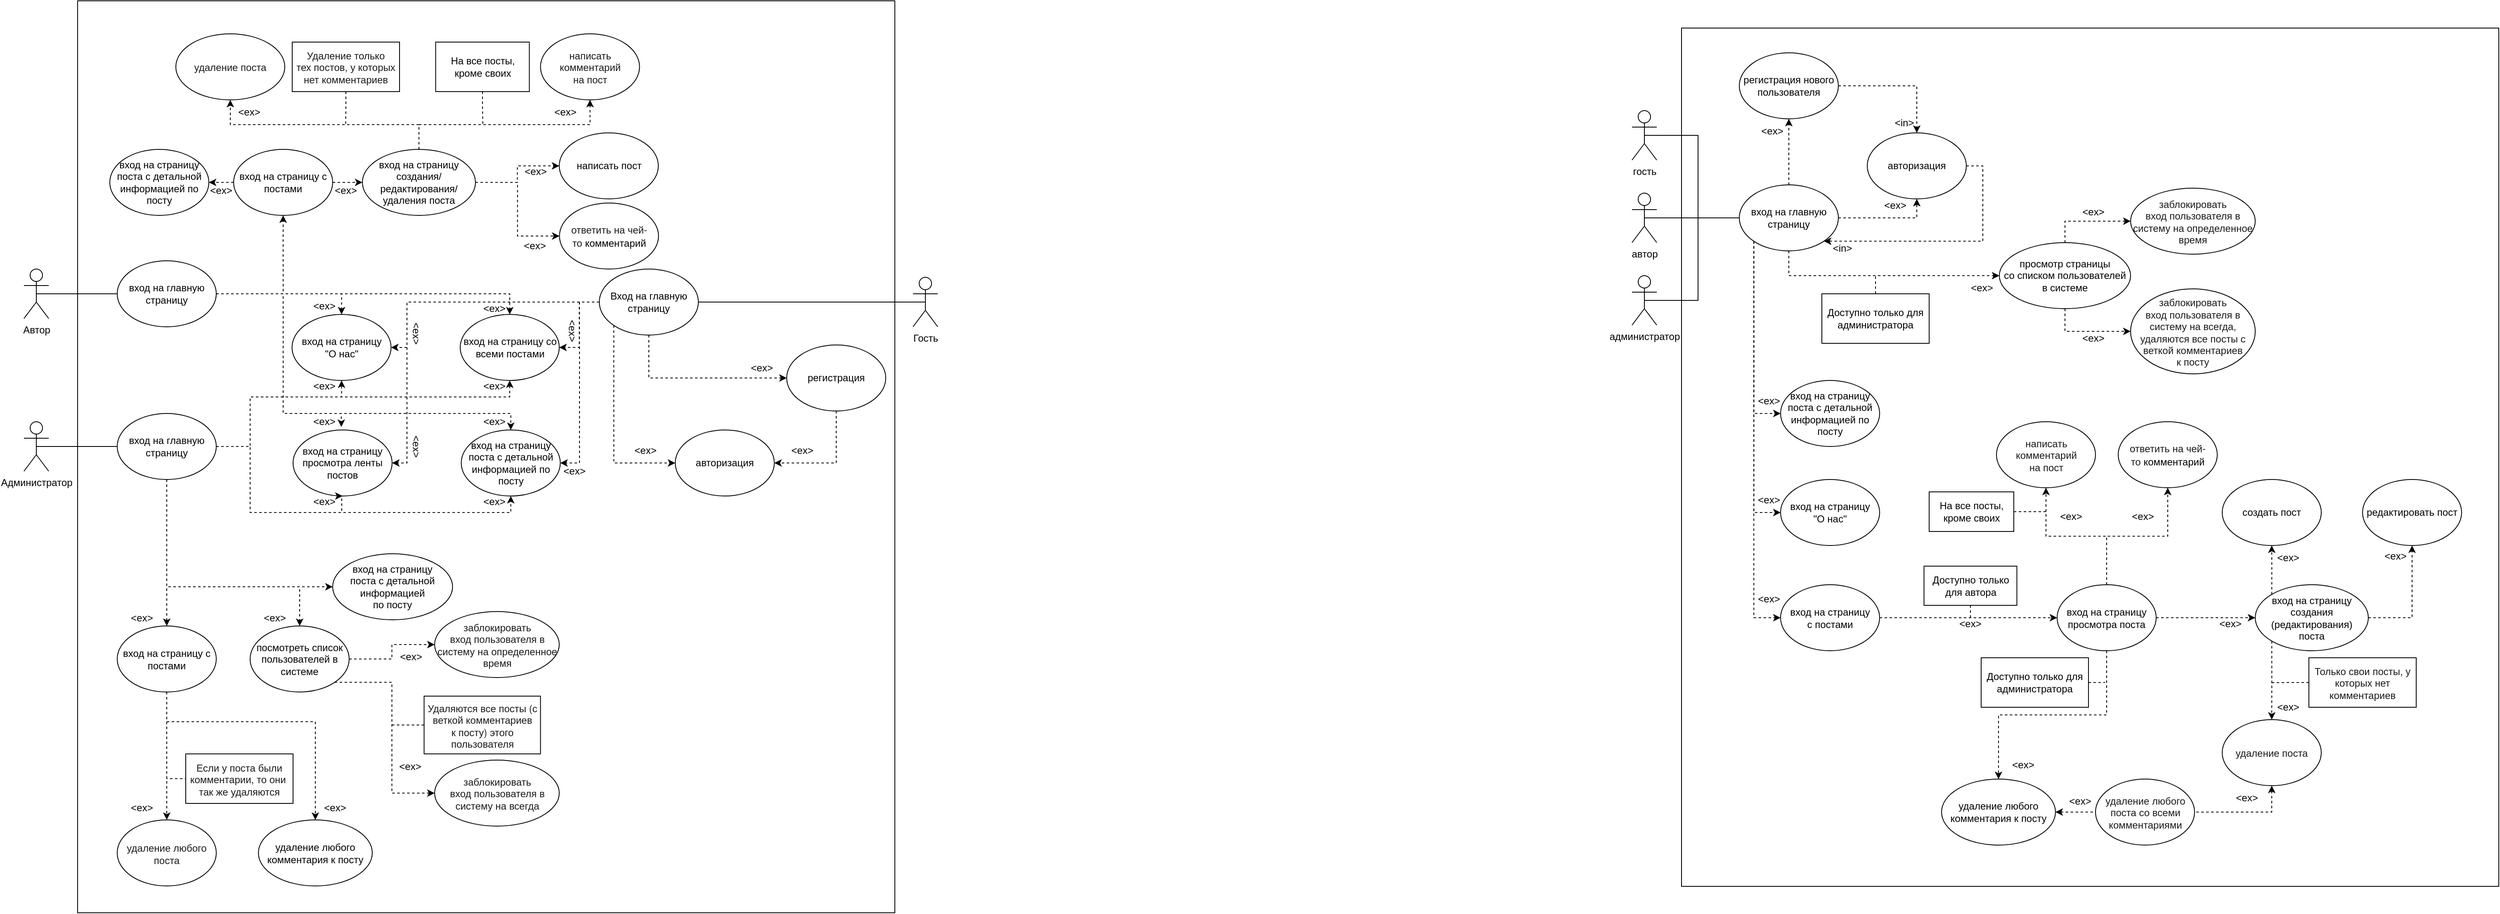 <mxfile version="21.2.7" type="github">
  <diagram name="Страница 1" id="QsfnnbbEi18aQVXhpXs9">
    <mxGraphModel dx="959" dy="478" grid="1" gridSize="10" guides="1" tooltips="1" connect="1" arrows="1" fold="1" page="1" pageScale="1" pageWidth="1920" pageHeight="1200" math="0" shadow="0">
      <root>
        <mxCell id="0" />
        <mxCell id="1" parent="0" />
        <mxCell id="9knSuTqsfpqkdG8Z8UKq-2" value="" style="rounded=0;whiteSpace=wrap;html=1;movable=1;resizable=1;rotatable=1;deletable=1;editable=1;locked=0;connectable=1;" parent="1" vertex="1">
          <mxGeometry x="472" y="47" width="990" height="1105" as="geometry" />
        </mxCell>
        <mxCell id="FUXBEu7J9I23XqZanYg2-21" style="edgeStyle=orthogonalEdgeStyle;shape=connector;rounded=0;orthogonalLoop=1;jettySize=auto;html=1;exitX=0.5;exitY=0.5;exitDx=0;exitDy=0;exitPerimeter=0;entryX=0;entryY=0.5;entryDx=0;entryDy=0;labelBackgroundColor=default;strokeColor=default;fontFamily=Helvetica;fontSize=12;fontColor=default;endArrow=none;fillColor=#FFFFFF;endFill=0;" parent="1" source="9knSuTqsfpqkdG8Z8UKq-14" target="FUXBEu7J9I23XqZanYg2-8" edge="1">
          <mxGeometry relative="1" as="geometry" />
        </mxCell>
        <mxCell id="9knSuTqsfpqkdG8Z8UKq-14" value="Автор" style="shape=umlActor;verticalLabelPosition=bottom;verticalAlign=top;html=1;outlineConnect=0;fillColor=#FFFFFF;fontSize=12;" parent="1" vertex="1">
          <mxGeometry x="407" y="372" width="30" height="60" as="geometry" />
        </mxCell>
        <mxCell id="FUXBEu7J9I23XqZanYg2-30" style="edgeStyle=orthogonalEdgeStyle;shape=connector;rounded=0;orthogonalLoop=1;jettySize=auto;html=1;exitX=0.5;exitY=0.5;exitDx=0;exitDy=0;exitPerimeter=0;entryX=0;entryY=0.5;entryDx=0;entryDy=0;labelBackgroundColor=default;strokeColor=default;fontFamily=Helvetica;fontSize=12;fontColor=default;endArrow=none;fillColor=#FFFFFF;endFill=0;" parent="1" source="9knSuTqsfpqkdG8Z8UKq-32" target="9knSuTqsfpqkdG8Z8UKq-86" edge="1">
          <mxGeometry relative="1" as="geometry" />
        </mxCell>
        <mxCell id="9knSuTqsfpqkdG8Z8UKq-32" value="Администратор" style="shape=umlActor;verticalLabelPosition=bottom;verticalAlign=top;html=1;outlineConnect=0;fillColor=#FFFFFF;fontSize=12;" parent="1" vertex="1">
          <mxGeometry x="407" y="557" width="30" height="60" as="geometry" />
        </mxCell>
        <mxCell id="9knSuTqsfpqkdG8Z8UKq-17" value="вход на страницу просмотра&amp;nbsp;ленты постов" style="ellipse;whiteSpace=wrap;html=1;fillColor=#FFFFFF;fontSize=12;" parent="1" vertex="1">
          <mxGeometry x="733" y="567" width="120" height="80" as="geometry" />
        </mxCell>
        <mxCell id="9knSuTqsfpqkdG8Z8UKq-20" value="написать пост" style="ellipse;whiteSpace=wrap;html=1;fillColor=#FFFFFF;fontSize=12;" parent="1" vertex="1">
          <mxGeometry x="1055.5" y="207" width="120" height="80" as="geometry" />
        </mxCell>
        <mxCell id="9knSuTqsfpqkdG8Z8UKq-21" value="&lt;div style=&quot;color: rgb(26, 26, 26); font-family: &amp;quot;YS Text&amp;quot;, &amp;quot;Helvetica Neue&amp;quot;, Helvetica, Arial, sans-serif; font-size: 12px;&quot;&gt;&lt;font style=&quot;font-size: 12px;&quot;&gt;удаление поста&lt;/font&gt;&lt;/div&gt;" style="ellipse;whiteSpace=wrap;html=1;align=center;fillColor=#FFFFFF;fontSize=12;" parent="1" vertex="1">
          <mxGeometry x="591" y="87" width="132" height="80" as="geometry" />
        </mxCell>
        <mxCell id="9knSuTqsfpqkdG8Z8UKq-23" value="&lt;div style=&quot;color: rgb(26, 26, 26); font-family: &amp;quot;YS Text&amp;quot;, &amp;quot;Helvetica Neue&amp;quot;, Helvetica, Arial, sans-serif; font-size: 12px;&quot;&gt;&lt;font style=&quot;font-size: 12px;&quot;&gt;написать комментарий на&amp;nbsp;&lt;/font&gt;&lt;span style=&quot;background-color: initial;&quot;&gt;пост&lt;/span&gt;&lt;/div&gt;" style="ellipse;whiteSpace=wrap;html=1;align=center;fillColor=#FFFFFF;fontSize=12;" parent="1" vertex="1">
          <mxGeometry x="1032.75" y="87" width="120" height="80" as="geometry" />
        </mxCell>
        <mxCell id="9knSuTqsfpqkdG8Z8UKq-40" value="удаление любого комментария к посту" style="ellipse;whiteSpace=wrap;html=1;fillColor=#FFFFFF;fontSize=12;" parent="1" vertex="1">
          <mxGeometry x="691" y="1039.5" width="138" height="80" as="geometry" />
        </mxCell>
        <mxCell id="9knSuTqsfpqkdG8Z8UKq-42" value="&lt;div style=&quot;color: rgb(26, 26, 26); font-family: &amp;quot;YS Text&amp;quot;, &amp;quot;Helvetica Neue&amp;quot;, Helvetica, Arial, sans-serif; font-size: 12px;&quot;&gt;&lt;font style=&quot;font-size: 12px;&quot;&gt;заблокировать&lt;/font&gt;&lt;/div&gt;&lt;div style=&quot;color: rgb(26, 26, 26); font-family: &amp;quot;YS Text&amp;quot;, &amp;quot;Helvetica Neue&amp;quot;, Helvetica, Arial, sans-serif; font-size: 12px;&quot;&gt;&lt;font style=&quot;font-size: 12px;&quot;&gt;вход пользователя в&lt;/font&gt;&lt;/div&gt;&lt;div style=&quot;color: rgb(26, 26, 26); font-family: &amp;quot;YS Text&amp;quot;, &amp;quot;Helvetica Neue&amp;quot;, Helvetica, Arial, sans-serif; font-size: 12px;&quot;&gt;&lt;font style=&quot;font-size: 12px;&quot;&gt;систему на определенное время&lt;/font&gt;&lt;/div&gt;" style="ellipse;whiteSpace=wrap;html=1;align=center;fillColor=#FFFFFF;fontSize=12;" parent="1" vertex="1">
          <mxGeometry x="904.5" y="787" width="151" height="80" as="geometry" />
        </mxCell>
        <mxCell id="9knSuTqsfpqkdG8Z8UKq-52" value="&lt;div style=&quot;color: rgb(26, 26, 26); font-family: &amp;quot;YS Text&amp;quot;, &amp;quot;Helvetica Neue&amp;quot;, Helvetica, Arial, sans-serif; font-size: 12px;&quot;&gt;&lt;font style=&quot;font-size: 12px;&quot;&gt;удаление любого поста&lt;/font&gt;&lt;/div&gt;" style="ellipse;whiteSpace=wrap;html=1;align=center;fillColor=#FFFFFF;fontSize=12;" parent="1" vertex="1">
          <mxGeometry x="520" y="1039.5" width="120" height="80" as="geometry" />
        </mxCell>
        <mxCell id="bs25zcE_tGcR7g0s44O_-26" style="edgeStyle=orthogonalEdgeStyle;rounded=0;orthogonalLoop=1;jettySize=auto;html=1;exitX=1;exitY=1;exitDx=0;exitDy=0;entryX=0;entryY=0.5;entryDx=0;entryDy=0;dashed=1;" edge="1" parent="1" source="9knSuTqsfpqkdG8Z8UKq-65" target="FzXyHuzGWIafurGT9Yt7-82">
          <mxGeometry relative="1" as="geometry" />
        </mxCell>
        <mxCell id="bs25zcE_tGcR7g0s44O_-27" style="edgeStyle=orthogonalEdgeStyle;shape=connector;rounded=0;orthogonalLoop=1;jettySize=auto;html=1;exitX=1;exitY=0.5;exitDx=0;exitDy=0;dashed=1;labelBackgroundColor=default;strokeColor=default;fontFamily=Helvetica;fontSize=11;fontColor=default;endArrow=classic;" edge="1" parent="1" source="9knSuTqsfpqkdG8Z8UKq-65" target="9knSuTqsfpqkdG8Z8UKq-42">
          <mxGeometry relative="1" as="geometry" />
        </mxCell>
        <mxCell id="9knSuTqsfpqkdG8Z8UKq-65" value="посмотреть список пользователей в системе" style="ellipse;whiteSpace=wrap;html=1;fillColor=#FFFFFF;fontSize=12;" parent="1" vertex="1">
          <mxGeometry x="681" y="804.5" width="120" height="80" as="geometry" />
        </mxCell>
        <mxCell id="FzXyHuzGWIafurGT9Yt7-10" style="edgeStyle=orthogonalEdgeStyle;shape=connector;rounded=0;orthogonalLoop=1;jettySize=auto;html=1;exitX=0.5;exitY=1;exitDx=0;exitDy=0;entryX=0.5;entryY=0;entryDx=0;entryDy=0;dashed=1;labelBackgroundColor=default;strokeColor=default;fontFamily=Helvetica;fontSize=12;fontColor=default;endArrow=classic;fillColor=#FFFFFF;" parent="1" source="9knSuTqsfpqkdG8Z8UKq-86" target="FUXBEu7J9I23XqZanYg2-68" edge="1">
          <mxGeometry relative="1" as="geometry" />
        </mxCell>
        <mxCell id="FzXyHuzGWIafurGT9Yt7-11" style="edgeStyle=orthogonalEdgeStyle;shape=connector;rounded=0;orthogonalLoop=1;jettySize=auto;html=1;exitX=0.5;exitY=1;exitDx=0;exitDy=0;entryX=0.5;entryY=0;entryDx=0;entryDy=0;dashed=1;labelBackgroundColor=default;strokeColor=default;fontFamily=Helvetica;fontSize=12;fontColor=default;endArrow=classic;fillColor=#FFFFFF;" parent="1" source="9knSuTqsfpqkdG8Z8UKq-86" target="9knSuTqsfpqkdG8Z8UKq-65" edge="1">
          <mxGeometry relative="1" as="geometry">
            <Array as="points">
              <mxPoint x="580" y="757" />
              <mxPoint x="741" y="757" />
            </Array>
          </mxGeometry>
        </mxCell>
        <mxCell id="FzXyHuzGWIafurGT9Yt7-142" style="edgeStyle=orthogonalEdgeStyle;shape=connector;rounded=0;orthogonalLoop=1;jettySize=auto;html=1;exitX=1;exitY=0.5;exitDx=0;exitDy=0;entryX=0.5;entryY=1;entryDx=0;entryDy=0;dashed=1;labelBackgroundColor=default;strokeColor=default;fontFamily=Helvetica;fontSize=11;fontColor=default;endArrow=classic;fillColor=#FFFFFF;" parent="1" source="9knSuTqsfpqkdG8Z8UKq-86" target="9knSuTqsfpqkdG8Z8UKq-17" edge="1">
          <mxGeometry relative="1" as="geometry">
            <Array as="points">
              <mxPoint x="681" y="587" />
              <mxPoint x="681" y="667" />
              <mxPoint x="792" y="667" />
              <mxPoint x="792" y="647" />
            </Array>
          </mxGeometry>
        </mxCell>
        <mxCell id="FzXyHuzGWIafurGT9Yt7-143" style="edgeStyle=orthogonalEdgeStyle;shape=connector;rounded=0;orthogonalLoop=1;jettySize=auto;html=1;exitX=1;exitY=0.5;exitDx=0;exitDy=0;entryX=0.5;entryY=1;entryDx=0;entryDy=0;dashed=1;labelBackgroundColor=default;strokeColor=default;fontFamily=Helvetica;fontSize=11;fontColor=default;endArrow=classic;fillColor=#FFFFFF;" parent="1" source="9knSuTqsfpqkdG8Z8UKq-86" target="FzXyHuzGWIafurGT9Yt7-128" edge="1">
          <mxGeometry relative="1" as="geometry">
            <Array as="points">
              <mxPoint x="681" y="587" />
              <mxPoint x="681" y="667" />
              <mxPoint x="997" y="667" />
            </Array>
          </mxGeometry>
        </mxCell>
        <mxCell id="FzXyHuzGWIafurGT9Yt7-144" style="edgeStyle=orthogonalEdgeStyle;shape=connector;rounded=0;orthogonalLoop=1;jettySize=auto;html=1;exitX=1;exitY=0.5;exitDx=0;exitDy=0;entryX=0.5;entryY=1;entryDx=0;entryDy=0;dashed=1;labelBackgroundColor=default;strokeColor=default;fontFamily=Helvetica;fontSize=11;fontColor=default;endArrow=classic;fillColor=#FFFFFF;" parent="1" source="9knSuTqsfpqkdG8Z8UKq-86" target="FUXBEu7J9I23XqZanYg2-40" edge="1">
          <mxGeometry relative="1" as="geometry">
            <Array as="points">
              <mxPoint x="681" y="587" />
              <mxPoint x="681" y="527" />
              <mxPoint x="792" y="527" />
            </Array>
          </mxGeometry>
        </mxCell>
        <mxCell id="FzXyHuzGWIafurGT9Yt7-147" style="edgeStyle=orthogonalEdgeStyle;shape=connector;rounded=0;orthogonalLoop=1;jettySize=auto;html=1;exitX=1;exitY=0.5;exitDx=0;exitDy=0;entryX=0.5;entryY=1;entryDx=0;entryDy=0;dashed=1;labelBackgroundColor=default;strokeColor=default;fontFamily=Helvetica;fontSize=11;fontColor=default;endArrow=classic;fillColor=#FFFFFF;" parent="1" source="9knSuTqsfpqkdG8Z8UKq-86" target="FzXyHuzGWIafurGT9Yt7-127" edge="1">
          <mxGeometry relative="1" as="geometry">
            <Array as="points">
              <mxPoint x="681" y="587" />
              <mxPoint x="681" y="527" />
              <mxPoint x="996" y="527" />
            </Array>
          </mxGeometry>
        </mxCell>
        <mxCell id="MDJGyWejuXlyCO4FLL5y-1" style="edgeStyle=orthogonalEdgeStyle;rounded=0;orthogonalLoop=1;jettySize=auto;html=1;exitX=0.5;exitY=1;exitDx=0;exitDy=0;entryX=0;entryY=0.5;entryDx=0;entryDy=0;dashed=1;fillColor=#FFFFFF;" parent="1" source="9knSuTqsfpqkdG8Z8UKq-86" target="FzXyHuzGWIafurGT9Yt7-109" edge="1">
          <mxGeometry relative="1" as="geometry" />
        </mxCell>
        <mxCell id="9knSuTqsfpqkdG8Z8UKq-86" value="вход на главную страницу" style="ellipse;whiteSpace=wrap;html=1;fillColor=#FFFFFF;fontSize=12;" parent="1" vertex="1">
          <mxGeometry x="520" y="547" width="120" height="80" as="geometry" />
        </mxCell>
        <mxCell id="FzXyHuzGWIafurGT9Yt7-4" style="edgeStyle=orthogonalEdgeStyle;rounded=0;orthogonalLoop=1;jettySize=auto;html=1;exitX=1;exitY=0.5;exitDx=0;exitDy=0;dashed=1;entryX=0.5;entryY=1;entryDx=0;entryDy=0;fontSize=12;fillColor=#FFFFFF;" parent="1" source="FUXBEu7J9I23XqZanYg2-8" target="FUXBEu7J9I23XqZanYg2-63" edge="1">
          <mxGeometry relative="1" as="geometry" />
        </mxCell>
        <mxCell id="FzXyHuzGWIafurGT9Yt7-148" style="edgeStyle=orthogonalEdgeStyle;shape=connector;rounded=0;orthogonalLoop=1;jettySize=auto;html=1;exitX=1;exitY=0.5;exitDx=0;exitDy=0;entryX=0.487;entryY=-0.046;entryDx=0;entryDy=0;entryPerimeter=0;dashed=1;labelBackgroundColor=default;strokeColor=default;fontFamily=Helvetica;fontSize=11;fontColor=default;endArrow=classic;fillColor=#FFFFFF;" parent="1" source="FUXBEu7J9I23XqZanYg2-8" target="9knSuTqsfpqkdG8Z8UKq-17" edge="1">
          <mxGeometry relative="1" as="geometry">
            <Array as="points">
              <mxPoint x="721" y="402" />
              <mxPoint x="721" y="547" />
              <mxPoint x="791" y="547" />
            </Array>
          </mxGeometry>
        </mxCell>
        <mxCell id="FzXyHuzGWIafurGT9Yt7-149" style="edgeStyle=orthogonalEdgeStyle;shape=connector;rounded=0;orthogonalLoop=1;jettySize=auto;html=1;exitX=1;exitY=0.5;exitDx=0;exitDy=0;entryX=0.5;entryY=0;entryDx=0;entryDy=0;dashed=1;labelBackgroundColor=default;strokeColor=default;fontFamily=Helvetica;fontSize=11;fontColor=default;endArrow=classic;fillColor=#FFFFFF;" parent="1" source="FUXBEu7J9I23XqZanYg2-8" target="FzXyHuzGWIafurGT9Yt7-128" edge="1">
          <mxGeometry relative="1" as="geometry">
            <Array as="points">
              <mxPoint x="721" y="402" />
              <mxPoint x="721" y="547" />
              <mxPoint x="997" y="547" />
            </Array>
          </mxGeometry>
        </mxCell>
        <mxCell id="FzXyHuzGWIafurGT9Yt7-150" style="edgeStyle=orthogonalEdgeStyle;shape=connector;rounded=0;orthogonalLoop=1;jettySize=auto;html=1;exitX=1;exitY=0.5;exitDx=0;exitDy=0;entryX=0.5;entryY=0;entryDx=0;entryDy=0;dashed=1;labelBackgroundColor=default;strokeColor=default;fontFamily=Helvetica;fontSize=11;fontColor=default;endArrow=classic;fillColor=#FFFFFF;" parent="1" source="FUXBEu7J9I23XqZanYg2-8" target="FUXBEu7J9I23XqZanYg2-40" edge="1">
          <mxGeometry relative="1" as="geometry" />
        </mxCell>
        <mxCell id="FzXyHuzGWIafurGT9Yt7-151" style="edgeStyle=orthogonalEdgeStyle;shape=connector;rounded=0;orthogonalLoop=1;jettySize=auto;html=1;exitX=1;exitY=0.5;exitDx=0;exitDy=0;entryX=0.5;entryY=0;entryDx=0;entryDy=0;dashed=1;labelBackgroundColor=default;strokeColor=default;fontFamily=Helvetica;fontSize=11;fontColor=default;endArrow=classic;fillColor=#FFFFFF;" parent="1" source="FUXBEu7J9I23XqZanYg2-8" target="FzXyHuzGWIafurGT9Yt7-127" edge="1">
          <mxGeometry relative="1" as="geometry" />
        </mxCell>
        <mxCell id="FUXBEu7J9I23XqZanYg2-8" value="вход на главную страницу" style="ellipse;whiteSpace=wrap;html=1;fillColor=#FFFFFF;fontSize=12;" parent="1" vertex="1">
          <mxGeometry x="520" y="362" width="120" height="80" as="geometry" />
        </mxCell>
        <mxCell id="FUXBEu7J9I23XqZanYg2-40" value="&lt;font style=&quot;font-size: 12px;&quot;&gt;вход на страницу&lt;br style=&quot;font-size: 12px;&quot;&gt;&quot;О нас&quot;&lt;/font&gt;" style="ellipse;whiteSpace=wrap;html=1;fontFamily=Helvetica;fontSize=12;fontColor=default;fillColor=#FFFFFF;" parent="1" vertex="1">
          <mxGeometry x="731.75" y="427" width="120" height="80" as="geometry" />
        </mxCell>
        <mxCell id="FUXBEu7J9I23XqZanYg2-62" style="edgeStyle=orthogonalEdgeStyle;shape=connector;rounded=0;orthogonalLoop=1;jettySize=auto;html=1;exitX=0.5;exitY=0.5;exitDx=0;exitDy=0;exitPerimeter=0;entryX=1;entryY=0.5;entryDx=0;entryDy=0;labelBackgroundColor=default;strokeColor=default;fontFamily=Helvetica;fontSize=12;fontColor=default;endArrow=none;endFill=0;fillColor=#FFFFFF;" parent="1" source="9knSuTqsfpqkdG8Z8UKq-1" target="9knSuTqsfpqkdG8Z8UKq-85" edge="1">
          <mxGeometry relative="1" as="geometry" />
        </mxCell>
        <mxCell id="9knSuTqsfpqkdG8Z8UKq-1" value="Гость" style="shape=umlActor;verticalLabelPosition=bottom;verticalAlign=top;html=1;outlineConnect=0;fillColor=#FFFFFF;fontSize=12;" parent="1" vertex="1">
          <mxGeometry x="1484" y="382" width="30" height="60" as="geometry" />
        </mxCell>
        <mxCell id="FzXyHuzGWIafurGT9Yt7-95" style="edgeStyle=orthogonalEdgeStyle;shape=connector;rounded=0;orthogonalLoop=1;jettySize=auto;html=1;exitX=0.5;exitY=1;exitDx=0;exitDy=0;entryX=1;entryY=0.5;entryDx=0;entryDy=0;dashed=1;labelBackgroundColor=default;strokeColor=default;fontFamily=Helvetica;fontSize=12;fontColor=default;endArrow=classic;fillColor=#FFFFFF;" parent="1" source="9knSuTqsfpqkdG8Z8UKq-10" target="9knSuTqsfpqkdG8Z8UKq-11" edge="1">
          <mxGeometry relative="1" as="geometry" />
        </mxCell>
        <mxCell id="9knSuTqsfpqkdG8Z8UKq-10" value="регистрация" style="ellipse;whiteSpace=wrap;html=1;fillColor=#FFFFFF;fontSize=12;" parent="1" vertex="1">
          <mxGeometry x="1331" y="464" width="120" height="80" as="geometry" />
        </mxCell>
        <mxCell id="9knSuTqsfpqkdG8Z8UKq-11" value="авторизация" style="ellipse;whiteSpace=wrap;html=1;fillColor=#FFFFFF;fontSize=12;" parent="1" vertex="1">
          <mxGeometry x="1196" y="567" width="120" height="80" as="geometry" />
        </mxCell>
        <mxCell id="FzXyHuzGWIafurGT9Yt7-94" style="edgeStyle=orthogonalEdgeStyle;shape=connector;rounded=0;orthogonalLoop=1;jettySize=auto;html=1;exitX=0.5;exitY=1;exitDx=0;exitDy=0;entryX=0;entryY=0.5;entryDx=0;entryDy=0;dashed=1;labelBackgroundColor=default;strokeColor=default;fontFamily=Helvetica;fontSize=12;fontColor=default;endArrow=classic;fillColor=#FFFFFF;" parent="1" source="9knSuTqsfpqkdG8Z8UKq-85" target="9knSuTqsfpqkdG8Z8UKq-10" edge="1">
          <mxGeometry relative="1" as="geometry" />
        </mxCell>
        <mxCell id="FzXyHuzGWIafurGT9Yt7-96" style="edgeStyle=orthogonalEdgeStyle;shape=connector;rounded=0;orthogonalLoop=1;jettySize=auto;html=1;exitX=0;exitY=1;exitDx=0;exitDy=0;entryX=0;entryY=0.5;entryDx=0;entryDy=0;dashed=1;labelBackgroundColor=default;strokeColor=default;fontFamily=Helvetica;fontSize=12;fontColor=default;endArrow=classic;fillColor=#FFFFFF;" parent="1" source="9knSuTqsfpqkdG8Z8UKq-85" target="9knSuTqsfpqkdG8Z8UKq-11" edge="1">
          <mxGeometry relative="1" as="geometry" />
        </mxCell>
        <mxCell id="FzXyHuzGWIafurGT9Yt7-158" style="edgeStyle=orthogonalEdgeStyle;shape=connector;rounded=0;orthogonalLoop=1;jettySize=auto;html=1;exitX=0;exitY=0.5;exitDx=0;exitDy=0;entryX=1;entryY=0.5;entryDx=0;entryDy=0;dashed=1;labelBackgroundColor=default;strokeColor=default;fontFamily=Helvetica;fontSize=11;fontColor=default;endArrow=classic;fillColor=#FFFFFF;" parent="1" source="9knSuTqsfpqkdG8Z8UKq-85" target="FUXBEu7J9I23XqZanYg2-40" edge="1">
          <mxGeometry relative="1" as="geometry">
            <Array as="points">
              <mxPoint x="871" y="412" />
              <mxPoint x="871" y="467" />
            </Array>
          </mxGeometry>
        </mxCell>
        <mxCell id="FzXyHuzGWIafurGT9Yt7-159" style="edgeStyle=orthogonalEdgeStyle;shape=connector;rounded=0;orthogonalLoop=1;jettySize=auto;html=1;exitX=0;exitY=0.5;exitDx=0;exitDy=0;entryX=1;entryY=0.5;entryDx=0;entryDy=0;dashed=1;labelBackgroundColor=default;strokeColor=default;fontFamily=Helvetica;fontSize=11;fontColor=default;endArrow=classic;fillColor=#FFFFFF;" parent="1" source="9knSuTqsfpqkdG8Z8UKq-85" target="9knSuTqsfpqkdG8Z8UKq-17" edge="1">
          <mxGeometry relative="1" as="geometry">
            <Array as="points">
              <mxPoint x="871" y="412" />
              <mxPoint x="871" y="607" />
            </Array>
          </mxGeometry>
        </mxCell>
        <mxCell id="FzXyHuzGWIafurGT9Yt7-160" style="edgeStyle=orthogonalEdgeStyle;shape=connector;rounded=0;orthogonalLoop=1;jettySize=auto;html=1;exitX=0;exitY=0.5;exitDx=0;exitDy=0;entryX=1;entryY=0.5;entryDx=0;entryDy=0;dashed=1;labelBackgroundColor=default;strokeColor=default;fontFamily=Helvetica;fontSize=11;fontColor=default;endArrow=classic;fillColor=#FFFFFF;" parent="1" source="9knSuTqsfpqkdG8Z8UKq-85" target="FzXyHuzGWIafurGT9Yt7-127" edge="1">
          <mxGeometry relative="1" as="geometry" />
        </mxCell>
        <mxCell id="FzXyHuzGWIafurGT9Yt7-161" style="edgeStyle=orthogonalEdgeStyle;shape=connector;rounded=0;orthogonalLoop=1;jettySize=auto;html=1;exitX=0;exitY=0.5;exitDx=0;exitDy=0;entryX=1;entryY=0.5;entryDx=0;entryDy=0;dashed=1;labelBackgroundColor=default;strokeColor=default;fontFamily=Helvetica;fontSize=11;fontColor=default;endArrow=classic;fillColor=#FFFFFF;" parent="1" source="9knSuTqsfpqkdG8Z8UKq-85" target="FzXyHuzGWIafurGT9Yt7-128" edge="1">
          <mxGeometry relative="1" as="geometry">
            <Array as="points">
              <mxPoint x="1080" y="412" />
              <mxPoint x="1080" y="607" />
            </Array>
          </mxGeometry>
        </mxCell>
        <mxCell id="9knSuTqsfpqkdG8Z8UKq-85" value="Вход на главную страницу" style="ellipse;whiteSpace=wrap;html=1;fillColor=#FFFFFF;fontSize=12;" parent="1" vertex="1">
          <mxGeometry x="1104" y="372" width="120" height="80" as="geometry" />
        </mxCell>
        <mxCell id="FzXyHuzGWIafurGT9Yt7-112" style="edgeStyle=orthogonalEdgeStyle;shape=connector;rounded=0;orthogonalLoop=1;jettySize=auto;html=1;exitX=1;exitY=0.5;exitDx=0;exitDy=0;entryX=0;entryY=0.5;entryDx=0;entryDy=0;dashed=1;labelBackgroundColor=default;strokeColor=default;fontFamily=Helvetica;fontSize=11;fontColor=default;endArrow=classic;fillColor=#FFFFFF;" parent="1" source="FUXBEu7J9I23XqZanYg2-63" target="FUXBEu7J9I23XqZanYg2-81" edge="1">
          <mxGeometry relative="1" as="geometry" />
        </mxCell>
        <mxCell id="FzXyHuzGWIafurGT9Yt7-113" style="edgeStyle=orthogonalEdgeStyle;shape=connector;rounded=0;orthogonalLoop=1;jettySize=auto;html=1;exitX=0;exitY=0.5;exitDx=0;exitDy=0;entryX=1;entryY=0.5;entryDx=0;entryDy=0;dashed=1;labelBackgroundColor=default;strokeColor=default;fontFamily=Helvetica;fontSize=11;fontColor=default;endArrow=classic;fillColor=#FFFFFF;" parent="1" source="FUXBEu7J9I23XqZanYg2-63" target="FzXyHuzGWIafurGT9Yt7-111" edge="1">
          <mxGeometry relative="1" as="geometry" />
        </mxCell>
        <mxCell id="FUXBEu7J9I23XqZanYg2-63" value="&lt;font style=&quot;font-size: 12px;&quot;&gt;вход на страницу с постами&lt;/font&gt;" style="ellipse;whiteSpace=wrap;html=1;fontFamily=Helvetica;fontSize=12;fontColor=default;fillColor=#FFFFFF;" parent="1" vertex="1">
          <mxGeometry x="661" y="227" width="120" height="80" as="geometry" />
        </mxCell>
        <mxCell id="FUXBEu7J9I23XqZanYg2-75" style="edgeStyle=orthogonalEdgeStyle;shape=connector;rounded=0;orthogonalLoop=1;jettySize=auto;html=1;exitX=0.5;exitY=1;exitDx=0;exitDy=0;entryX=0.5;entryY=0;entryDx=0;entryDy=0;dashed=1;labelBackgroundColor=default;strokeColor=default;fontFamily=Helvetica;fontSize=12;fontColor=default;endArrow=classic;fillColor=#FFFFFF;" parent="1" source="FUXBEu7J9I23XqZanYg2-68" target="9knSuTqsfpqkdG8Z8UKq-52" edge="1">
          <mxGeometry relative="1" as="geometry" />
        </mxCell>
        <mxCell id="FUXBEu7J9I23XqZanYg2-150" style="edgeStyle=orthogonalEdgeStyle;shape=connector;rounded=0;orthogonalLoop=1;jettySize=auto;html=1;exitX=0.5;exitY=1;exitDx=0;exitDy=0;entryX=0.5;entryY=0;entryDx=0;entryDy=0;dashed=1;labelBackgroundColor=default;strokeColor=default;fontFamily=Helvetica;fontSize=12;fontColor=default;endArrow=classic;fillColor=#FFFFFF;" parent="1" source="FUXBEu7J9I23XqZanYg2-68" target="9knSuTqsfpqkdG8Z8UKq-40" edge="1">
          <mxGeometry relative="1" as="geometry">
            <Array as="points">
              <mxPoint x="588" y="920.5" />
              <mxPoint x="799" y="920.5" />
            </Array>
          </mxGeometry>
        </mxCell>
        <mxCell id="FUXBEu7J9I23XqZanYg2-68" value="вход на страницу с постами" style="ellipse;whiteSpace=wrap;html=1;fontFamily=Helvetica;fontSize=12;fontColor=default;fillColor=#FFFFFF;" parent="1" vertex="1">
          <mxGeometry x="520" y="804.5" width="120" height="80" as="geometry" />
        </mxCell>
        <mxCell id="FzXyHuzGWIafurGT9Yt7-114" style="edgeStyle=orthogonalEdgeStyle;shape=connector;rounded=0;orthogonalLoop=1;jettySize=auto;html=1;exitX=0.5;exitY=0;exitDx=0;exitDy=0;entryX=0.5;entryY=1;entryDx=0;entryDy=0;dashed=1;labelBackgroundColor=default;strokeColor=default;fontFamily=Helvetica;fontSize=11;fontColor=default;endArrow=classic;fillColor=#FFFFFF;" parent="1" source="FUXBEu7J9I23XqZanYg2-81" target="9knSuTqsfpqkdG8Z8UKq-21" edge="1">
          <mxGeometry relative="1" as="geometry" />
        </mxCell>
        <mxCell id="FzXyHuzGWIafurGT9Yt7-115" style="edgeStyle=orthogonalEdgeStyle;shape=connector;rounded=0;orthogonalLoop=1;jettySize=auto;html=1;exitX=0.5;exitY=0;exitDx=0;exitDy=0;entryX=0.5;entryY=1;entryDx=0;entryDy=0;dashed=1;labelBackgroundColor=default;strokeColor=default;fontFamily=Helvetica;fontSize=11;fontColor=default;endArrow=classic;fillColor=#FFFFFF;" parent="1" source="FUXBEu7J9I23XqZanYg2-81" target="9knSuTqsfpqkdG8Z8UKq-23" edge="1">
          <mxGeometry relative="1" as="geometry" />
        </mxCell>
        <mxCell id="FzXyHuzGWIafurGT9Yt7-120" style="edgeStyle=orthogonalEdgeStyle;shape=connector;rounded=0;orthogonalLoop=1;jettySize=auto;html=1;exitX=1;exitY=0.5;exitDx=0;exitDy=0;entryX=0;entryY=0.5;entryDx=0;entryDy=0;dashed=1;labelBackgroundColor=default;strokeColor=default;fontFamily=Helvetica;fontSize=11;fontColor=default;endArrow=classic;fillColor=#FFFFFF;" parent="1" source="FUXBEu7J9I23XqZanYg2-81" target="9knSuTqsfpqkdG8Z8UKq-20" edge="1">
          <mxGeometry relative="1" as="geometry" />
        </mxCell>
        <mxCell id="FzXyHuzGWIafurGT9Yt7-121" style="edgeStyle=orthogonalEdgeStyle;shape=connector;rounded=0;orthogonalLoop=1;jettySize=auto;html=1;exitX=1;exitY=0.5;exitDx=0;exitDy=0;entryX=0;entryY=0.5;entryDx=0;entryDy=0;dashed=1;labelBackgroundColor=default;strokeColor=default;fontFamily=Helvetica;fontSize=11;fontColor=default;endArrow=classic;fillColor=#FFFFFF;" parent="1" source="FUXBEu7J9I23XqZanYg2-81" target="FzXyHuzGWIafurGT9Yt7-70" edge="1">
          <mxGeometry relative="1" as="geometry" />
        </mxCell>
        <mxCell id="FUXBEu7J9I23XqZanYg2-81" value="&lt;font style=&quot;font-size: 12px;&quot;&gt;вход на страницу создания/редактирования/удаления поста&lt;/font&gt;" style="ellipse;whiteSpace=wrap;html=1;fontFamily=Helvetica;fontSize=12;fontColor=default;fillColor=#FFFFFF;" parent="1" vertex="1">
          <mxGeometry x="817" y="227" width="137" height="80" as="geometry" />
        </mxCell>
        <mxCell id="FzXyHuzGWIafurGT9Yt7-122" style="edgeStyle=orthogonalEdgeStyle;shape=connector;rounded=0;orthogonalLoop=1;jettySize=auto;html=1;exitX=0.5;exitY=1;exitDx=0;exitDy=0;dashed=1;labelBackgroundColor=default;strokeColor=default;fontFamily=Helvetica;fontSize=11;fontColor=default;endArrow=none;endFill=0;fillColor=#FFFFFF;" parent="1" source="FUXBEu7J9I23XqZanYg2-119" edge="1">
          <mxGeometry relative="1" as="geometry">
            <mxPoint x="796.716" y="197" as="targetPoint" />
          </mxGeometry>
        </mxCell>
        <mxCell id="FUXBEu7J9I23XqZanYg2-119" value="&lt;div style=&quot;border-color: var(--border-color); font-size: 12px; color: rgb(26, 26, 26); font-family: &amp;quot;YS Text&amp;quot;, &amp;quot;Helvetica Neue&amp;quot;, Helvetica, Arial, sans-serif;&quot;&gt;&lt;font style=&quot;border-color: var(--border-color); font-size: 12px;&quot;&gt;Удаление только&lt;/font&gt;&lt;/div&gt;&lt;div style=&quot;border-color: var(--border-color); font-size: 12px; color: rgb(26, 26, 26); font-family: &amp;quot;YS Text&amp;quot;, &amp;quot;Helvetica Neue&amp;quot;, Helvetica, Arial, sans-serif;&quot;&gt;&lt;font style=&quot;border-color: var(--border-color); font-size: 12px;&quot;&gt;тех постов, у которых нет комментариев&lt;/font&gt;&lt;/div&gt;" style="rounded=0;whiteSpace=wrap;html=1;fontFamily=Helvetica;fontSize=12;fontColor=default;fillColor=#FFFFFF;" parent="1" vertex="1">
          <mxGeometry x="732" y="97" width="130" height="60" as="geometry" />
        </mxCell>
        <mxCell id="FzXyHuzGWIafurGT9Yt7-123" style="edgeStyle=orthogonalEdgeStyle;shape=connector;rounded=0;orthogonalLoop=1;jettySize=auto;html=1;exitX=0.5;exitY=1;exitDx=0;exitDy=0;dashed=1;labelBackgroundColor=default;strokeColor=default;fontFamily=Helvetica;fontSize=11;fontColor=default;endArrow=none;endFill=0;fillColor=#FFFFFF;" parent="1" source="FUXBEu7J9I23XqZanYg2-121" edge="1">
          <mxGeometry relative="1" as="geometry">
            <mxPoint x="962.87" y="197" as="targetPoint" />
          </mxGeometry>
        </mxCell>
        <mxCell id="FUXBEu7J9I23XqZanYg2-121" value="&lt;font style=&quot;font-size: 12px;&quot;&gt;На все посты, кроме своих&lt;/font&gt;" style="rounded=0;whiteSpace=wrap;html=1;fontFamily=Helvetica;fontSize=12;fontColor=default;fillColor=#FFFFFF;" parent="1" vertex="1">
          <mxGeometry x="905.75" y="97" width="113.5" height="60" as="geometry" />
        </mxCell>
        <mxCell id="FzXyHuzGWIafurGT9Yt7-108" style="edgeStyle=orthogonalEdgeStyle;shape=connector;rounded=0;orthogonalLoop=1;jettySize=auto;html=1;exitX=0;exitY=0.5;exitDx=0;exitDy=0;dashed=1;labelBackgroundColor=default;strokeColor=default;fontFamily=Helvetica;fontSize=11;fontColor=default;endArrow=none;endFill=0;fillColor=#FFFFFF;" parent="1" source="FUXBEu7J9I23XqZanYg2-125" edge="1">
          <mxGeometry relative="1" as="geometry">
            <mxPoint x="850.75" y="924.389" as="targetPoint" />
          </mxGeometry>
        </mxCell>
        <mxCell id="FUXBEu7J9I23XqZanYg2-125" value="&lt;div style=&quot;border-color: var(--border-color); font-size: 12px; color: rgb(26, 26, 26); font-family: &amp;quot;YS Text&amp;quot;, &amp;quot;Helvetica Neue&amp;quot;, Helvetica, Arial, sans-serif;&quot;&gt;&lt;font style=&quot;border-color: var(--border-color); font-size: 12px;&quot;&gt;У&lt;/font&gt;&lt;font style=&quot;background-color: initial; border-color: var(--border-color); font-size: 12px;&quot;&gt;даляются все посты&amp;nbsp;&lt;/font&gt;&lt;span style=&quot;background-color: initial; font-size: 12px;&quot;&gt;(с веткой комментариев&lt;/span&gt;&lt;/div&gt;&lt;div style=&quot;border-color: var(--border-color); font-size: 12px; color: rgb(26, 26, 26); font-family: &amp;quot;YS Text&amp;quot;, &amp;quot;Helvetica Neue&amp;quot;, Helvetica, Arial, sans-serif;&quot;&gt;&lt;span style=&quot;border-color: var(--border-color); background-color: initial; font-size: 12px;&quot;&gt;к посту) этого пользователя&lt;/span&gt;&lt;/div&gt;" style="rounded=0;whiteSpace=wrap;html=1;fontFamily=Helvetica;fontSize=12;fontColor=default;fillColor=#FFFFFF;" parent="1" vertex="1">
          <mxGeometry x="891.75" y="889.5" width="141" height="70" as="geometry" />
        </mxCell>
        <mxCell id="FUXBEu7J9I23XqZanYg2-147" style="edgeStyle=orthogonalEdgeStyle;shape=connector;rounded=0;orthogonalLoop=1;jettySize=auto;html=1;dashed=1;labelBackgroundColor=default;strokeColor=default;fontFamily=Helvetica;fontSize=12;fontColor=default;endArrow=none;endFill=0;fillColor=#FFFFFF;" parent="1" edge="1">
          <mxGeometry relative="1" as="geometry">
            <mxPoint x="580" y="989.5" as="targetPoint" />
            <mxPoint x="617" y="989.5" as="sourcePoint" />
          </mxGeometry>
        </mxCell>
        <mxCell id="FUXBEu7J9I23XqZanYg2-146" value="&lt;div style=&quot;border-color: var(--border-color); font-size: 12px; color: rgb(26, 26, 26); font-family: &amp;quot;YS Text&amp;quot;, &amp;quot;Helvetica Neue&amp;quot;, Helvetica, Arial, sans-serif;&quot;&gt;&lt;font style=&quot;border-color: var(--border-color); font-size: 12px;&quot;&gt;Если у поста были комментарии, то они&amp;nbsp;&lt;/font&gt;&lt;/div&gt;&lt;div style=&quot;border-color: var(--border-color); font-size: 12px; color: rgb(26, 26, 26); font-family: &amp;quot;YS Text&amp;quot;, &amp;quot;Helvetica Neue&amp;quot;, Helvetica, Arial, sans-serif;&quot;&gt;&lt;font style=&quot;border-color: var(--border-color); font-size: 12px;&quot;&gt;так&amp;nbsp;&lt;/font&gt;же&amp;nbsp;&lt;span style=&quot;border-color: var(--border-color); background-color: initial; font-size: 12px;&quot;&gt;удаляются&lt;/span&gt;&lt;/div&gt;" style="rounded=0;whiteSpace=wrap;html=1;fontFamily=Helvetica;fontSize=12;fontColor=default;fillColor=#FFFFFF;" parent="1" vertex="1">
          <mxGeometry x="603" y="959.5" width="130" height="60" as="geometry" />
        </mxCell>
        <mxCell id="FzXyHuzGWIafurGT9Yt7-57" value="&amp;lt;ex&amp;gt;" style="text;html=1;strokeColor=none;fillColor=none;align=center;verticalAlign=middle;whiteSpace=wrap;rounded=0;fontSize=12;fontFamily=Helvetica;fontColor=default;" parent="1" vertex="1">
          <mxGeometry x="754" y="1009.5" width="60" height="30" as="geometry" />
        </mxCell>
        <mxCell id="FzXyHuzGWIafurGT9Yt7-58" value="&amp;lt;ex&amp;gt;" style="text;html=1;strokeColor=none;fillColor=none;align=center;verticalAlign=middle;whiteSpace=wrap;rounded=0;fontSize=12;fontFamily=Helvetica;fontColor=default;" parent="1" vertex="1">
          <mxGeometry x="520" y="1009.5" width="60" height="30" as="geometry" />
        </mxCell>
        <mxCell id="FzXyHuzGWIafurGT9Yt7-59" value="&amp;lt;ex&amp;gt;" style="text;html=1;strokeColor=none;fillColor=none;align=center;verticalAlign=middle;whiteSpace=wrap;rounded=0;fontSize=12;fontFamily=Helvetica;fontColor=default;" parent="1" vertex="1">
          <mxGeometry x="520" y="779.5" width="60" height="30" as="geometry" />
        </mxCell>
        <mxCell id="FzXyHuzGWIafurGT9Yt7-60" value="&amp;lt;ex&amp;gt;" style="text;html=1;strokeColor=none;fillColor=none;align=center;verticalAlign=middle;whiteSpace=wrap;rounded=0;fontSize=12;fontFamily=Helvetica;fontColor=default;" parent="1" vertex="1">
          <mxGeometry x="681" y="779.5" width="60" height="30" as="geometry" />
        </mxCell>
        <mxCell id="FzXyHuzGWIafurGT9Yt7-70" value="&lt;font style=&quot;border-color: var(--border-color); color: rgb(26, 26, 26); font-family: &amp;quot;YS Text&amp;quot;, &amp;quot;Helvetica Neue&amp;quot;, Helvetica, Arial, sans-serif; font-size: 12px;&quot;&gt;ответить на чей-то&amp;nbsp;&lt;/font&gt;комментарий" style="ellipse;whiteSpace=wrap;html=1;fontFamily=Helvetica;fontSize=12;fontColor=default;fillColor=#FFFFFF;" parent="1" vertex="1">
          <mxGeometry x="1055.75" y="292" width="120" height="80" as="geometry" />
        </mxCell>
        <mxCell id="FzXyHuzGWIafurGT9Yt7-82" value="&lt;div style=&quot;color: rgb(26, 26, 26); font-family: &amp;quot;YS Text&amp;quot;, &amp;quot;Helvetica Neue&amp;quot;, Helvetica, Arial, sans-serif; font-size: 12px;&quot;&gt;&lt;font style=&quot;font-size: 12px;&quot;&gt;заблокировать&lt;/font&gt;&lt;/div&gt;&lt;div style=&quot;color: rgb(26, 26, 26); font-family: &amp;quot;YS Text&amp;quot;, &amp;quot;Helvetica Neue&amp;quot;, Helvetica, Arial, sans-serif; font-size: 12px;&quot;&gt;&lt;font style=&quot;font-size: 12px;&quot;&gt;вход пользователя в&lt;/font&gt;&lt;/div&gt;&lt;div style=&quot;color: rgb(26, 26, 26); font-family: &amp;quot;YS Text&amp;quot;, &amp;quot;Helvetica Neue&amp;quot;, Helvetica, Arial, sans-serif; font-size: 12px;&quot;&gt;&lt;font style=&quot;font-size: 12px;&quot;&gt;систему на всегда&lt;/font&gt;&lt;/div&gt;" style="ellipse;whiteSpace=wrap;html=1;align=center;fillColor=#FFFFFF;fontSize=12;" parent="1" vertex="1">
          <mxGeometry x="904.5" y="967" width="151" height="80" as="geometry" />
        </mxCell>
        <mxCell id="FzXyHuzGWIafurGT9Yt7-109" value="&lt;font style=&quot;font-size: 12px;&quot;&gt;вход на страницу&lt;br&gt;поста с детальной информацией&lt;br&gt;по посту&lt;/font&gt;" style="ellipse;whiteSpace=wrap;html=1;fontFamily=Helvetica;fontSize=11;fontColor=default;fillColor=#FFFFFF;" parent="1" vertex="1">
          <mxGeometry x="781" y="717" width="145.25" height="80" as="geometry" />
        </mxCell>
        <mxCell id="FzXyHuzGWIafurGT9Yt7-111" value="вход на страницу поста с детальной информацией по посту" style="ellipse;whiteSpace=wrap;html=1;fontFamily=Helvetica;fontSize=12;fontColor=default;fillColor=#FFFFFF;" parent="1" vertex="1">
          <mxGeometry x="511" y="227" width="120" height="80" as="geometry" />
        </mxCell>
        <mxCell id="FzXyHuzGWIafurGT9Yt7-127" value="&lt;font style=&quot;font-size: 12px;&quot;&gt;вход на страницу со всеми постами&lt;/font&gt;" style="ellipse;whiteSpace=wrap;html=1;fontFamily=Helvetica;fontSize=11;fontColor=default;fillColor=#FFFFFF;" parent="1" vertex="1">
          <mxGeometry x="935.5" y="427" width="120" height="80" as="geometry" />
        </mxCell>
        <mxCell id="FzXyHuzGWIafurGT9Yt7-128" value="&lt;font style=&quot;font-size: 12px;&quot;&gt;вход на страницу поста с детальной информацией по посту&lt;/font&gt;" style="ellipse;whiteSpace=wrap;html=1;fontFamily=Helvetica;fontSize=11;fontColor=default;fillColor=#FFFFFF;" parent="1" vertex="1">
          <mxGeometry x="936.75" y="567" width="120" height="80" as="geometry" />
        </mxCell>
        <mxCell id="bs25zcE_tGcR7g0s44O_-1" value="&amp;lt;ex&amp;gt;" style="text;html=1;strokeColor=none;fillColor=none;align=center;verticalAlign=middle;whiteSpace=wrap;rounded=0;fontSize=12;fontFamily=Helvetica;fontColor=default;" vertex="1" parent="1">
          <mxGeometry x="844.5" y="959.5" width="60" height="30" as="geometry" />
        </mxCell>
        <mxCell id="bs25zcE_tGcR7g0s44O_-2" value="&amp;lt;ex&amp;gt;" style="text;html=1;strokeColor=none;fillColor=none;align=center;verticalAlign=middle;whiteSpace=wrap;rounded=0;fontSize=12;fontFamily=Helvetica;fontColor=default;" vertex="1" parent="1">
          <mxGeometry x="845.75" y="827" width="60" height="30" as="geometry" />
        </mxCell>
        <mxCell id="bs25zcE_tGcR7g0s44O_-4" value="&amp;lt;ex&amp;gt;" style="text;html=1;strokeColor=none;fillColor=none;align=center;verticalAlign=middle;whiteSpace=wrap;rounded=0;fontSize=12;fontFamily=Helvetica;fontColor=default;" vertex="1" parent="1">
          <mxGeometry x="741" y="639" width="60" height="30" as="geometry" />
        </mxCell>
        <mxCell id="bs25zcE_tGcR7g0s44O_-5" value="&amp;lt;ex&amp;gt;" style="text;html=1;strokeColor=none;fillColor=none;align=center;verticalAlign=middle;whiteSpace=wrap;rounded=0;fontSize=12;fontFamily=Helvetica;fontColor=default;" vertex="1" parent="1">
          <mxGeometry x="947" y="639" width="60" height="30" as="geometry" />
        </mxCell>
        <mxCell id="bs25zcE_tGcR7g0s44O_-6" value="&amp;lt;ex&amp;gt;" style="text;html=1;strokeColor=none;fillColor=none;align=center;verticalAlign=middle;whiteSpace=wrap;rounded=0;fontSize=12;fontFamily=Helvetica;fontColor=default;" vertex="1" parent="1">
          <mxGeometry x="947" y="499" width="60" height="30" as="geometry" />
        </mxCell>
        <mxCell id="bs25zcE_tGcR7g0s44O_-7" value="&amp;lt;ex&amp;gt;" style="text;html=1;strokeColor=none;fillColor=none;align=center;verticalAlign=middle;whiteSpace=wrap;rounded=0;fontSize=12;fontFamily=Helvetica;fontColor=default;" vertex="1" parent="1">
          <mxGeometry x="741" y="499" width="60" height="30" as="geometry" />
        </mxCell>
        <mxCell id="bs25zcE_tGcR7g0s44O_-8" value="&amp;lt;ex&amp;gt;" style="text;html=1;strokeColor=none;fillColor=none;align=center;verticalAlign=middle;whiteSpace=wrap;rounded=0;fontSize=12;fontFamily=Helvetica;fontColor=default;rotation=90;" vertex="1" parent="1">
          <mxGeometry x="851.75" y="572" width="60" height="30" as="geometry" />
        </mxCell>
        <mxCell id="bs25zcE_tGcR7g0s44O_-9" value="&amp;lt;ex&amp;gt;" style="text;html=1;strokeColor=none;fillColor=none;align=center;verticalAlign=middle;whiteSpace=wrap;rounded=0;fontSize=12;fontFamily=Helvetica;fontColor=default;" vertex="1" parent="1">
          <mxGeometry x="741" y="542" width="60" height="30" as="geometry" />
        </mxCell>
        <mxCell id="bs25zcE_tGcR7g0s44O_-10" value="&amp;lt;ex&amp;gt;" style="text;html=1;strokeColor=none;fillColor=none;align=center;verticalAlign=middle;whiteSpace=wrap;rounded=0;fontSize=12;fontFamily=Helvetica;fontColor=default;" vertex="1" parent="1">
          <mxGeometry x="947" y="542" width="60" height="30" as="geometry" />
        </mxCell>
        <mxCell id="bs25zcE_tGcR7g0s44O_-11" value="&amp;lt;ex&amp;gt;" style="text;html=1;strokeColor=none;fillColor=none;align=center;verticalAlign=middle;whiteSpace=wrap;rounded=0;fontSize=12;fontFamily=Helvetica;fontColor=default;" vertex="1" parent="1">
          <mxGeometry x="741" y="402" width="60" height="30" as="geometry" />
        </mxCell>
        <mxCell id="bs25zcE_tGcR7g0s44O_-12" value="&amp;lt;ex&amp;gt;" style="text;html=1;strokeColor=none;fillColor=none;align=center;verticalAlign=middle;whiteSpace=wrap;rounded=0;fontSize=12;fontFamily=Helvetica;fontColor=default;" vertex="1" parent="1">
          <mxGeometry x="947" y="405" width="60" height="30" as="geometry" />
        </mxCell>
        <mxCell id="bs25zcE_tGcR7g0s44O_-13" value="&amp;lt;ex&amp;gt;" style="text;html=1;strokeColor=none;fillColor=none;align=center;verticalAlign=middle;whiteSpace=wrap;rounded=0;fontSize=12;fontFamily=Helvetica;fontColor=default;" vertex="1" parent="1">
          <mxGeometry x="1044" y="602" width="60" height="30" as="geometry" />
        </mxCell>
        <mxCell id="bs25zcE_tGcR7g0s44O_-14" value="&amp;lt;ex&amp;gt;" style="text;html=1;strokeColor=none;fillColor=none;align=center;verticalAlign=middle;whiteSpace=wrap;rounded=0;fontSize=12;fontFamily=Helvetica;fontColor=default;rotation=90;" vertex="1" parent="1">
          <mxGeometry x="1041" y="432" width="60" height="30" as="geometry" />
        </mxCell>
        <mxCell id="bs25zcE_tGcR7g0s44O_-15" value="&amp;lt;ex&amp;gt;" style="text;html=1;strokeColor=none;fillColor=none;align=center;verticalAlign=middle;whiteSpace=wrap;rounded=0;fontSize=12;fontFamily=Helvetica;fontColor=default;rotation=90;" vertex="1" parent="1">
          <mxGeometry x="851.75" y="435" width="60" height="30" as="geometry" />
        </mxCell>
        <mxCell id="bs25zcE_tGcR7g0s44O_-16" value="&amp;lt;ex&amp;gt;" style="text;html=1;strokeColor=none;fillColor=none;align=center;verticalAlign=middle;whiteSpace=wrap;rounded=0;fontSize=12;fontFamily=Helvetica;fontColor=default;" vertex="1" parent="1">
          <mxGeometry x="1271" y="477" width="60" height="30" as="geometry" />
        </mxCell>
        <mxCell id="bs25zcE_tGcR7g0s44O_-17" value="&amp;lt;ex&amp;gt;" style="text;html=1;strokeColor=none;fillColor=none;align=center;verticalAlign=middle;whiteSpace=wrap;rounded=0;fontSize=12;fontFamily=Helvetica;fontColor=default;" vertex="1" parent="1">
          <mxGeometry x="616" y="262" width="60" height="30" as="geometry" />
        </mxCell>
        <mxCell id="bs25zcE_tGcR7g0s44O_-18" value="&amp;lt;ex&amp;gt;" style="text;html=1;strokeColor=none;fillColor=none;align=center;verticalAlign=middle;whiteSpace=wrap;rounded=0;fontSize=12;fontFamily=Helvetica;fontColor=default;" vertex="1" parent="1">
          <mxGeometry x="767" y="262" width="60" height="30" as="geometry" />
        </mxCell>
        <mxCell id="bs25zcE_tGcR7g0s44O_-19" value="&amp;lt;ex&amp;gt;" style="text;html=1;strokeColor=none;fillColor=none;align=center;verticalAlign=middle;whiteSpace=wrap;rounded=0;fontSize=12;fontFamily=Helvetica;fontColor=default;" vertex="1" parent="1">
          <mxGeometry x="996.75" y="239" width="60" height="30" as="geometry" />
        </mxCell>
        <mxCell id="bs25zcE_tGcR7g0s44O_-20" value="&amp;lt;ex&amp;gt;" style="text;html=1;strokeColor=none;fillColor=none;align=center;verticalAlign=middle;whiteSpace=wrap;rounded=0;fontSize=12;fontFamily=Helvetica;fontColor=default;" vertex="1" parent="1">
          <mxGeometry x="995.5" y="329" width="60" height="30" as="geometry" />
        </mxCell>
        <mxCell id="bs25zcE_tGcR7g0s44O_-21" value="&amp;lt;ex&amp;gt;" style="text;html=1;strokeColor=none;fillColor=none;align=center;verticalAlign=middle;whiteSpace=wrap;rounded=0;fontSize=12;fontFamily=Helvetica;fontColor=default;" vertex="1" parent="1">
          <mxGeometry x="650" y="167" width="60" height="30" as="geometry" />
        </mxCell>
        <mxCell id="bs25zcE_tGcR7g0s44O_-22" value="&amp;lt;ex&amp;gt;" style="text;html=1;strokeColor=none;fillColor=none;align=center;verticalAlign=middle;whiteSpace=wrap;rounded=0;fontSize=12;fontFamily=Helvetica;fontColor=default;" vertex="1" parent="1">
          <mxGeometry x="1032.75" y="167" width="60" height="30" as="geometry" />
        </mxCell>
        <mxCell id="bs25zcE_tGcR7g0s44O_-24" value="&amp;lt;ex&amp;gt;" style="text;html=1;strokeColor=none;fillColor=none;align=center;verticalAlign=middle;whiteSpace=wrap;rounded=0;fontSize=12;fontFamily=Helvetica;fontColor=default;" vertex="1" parent="1">
          <mxGeometry x="1320" y="577" width="60" height="30" as="geometry" />
        </mxCell>
        <mxCell id="bs25zcE_tGcR7g0s44O_-25" value="&amp;lt;ex&amp;gt;" style="text;html=1;strokeColor=none;fillColor=none;align=center;verticalAlign=middle;whiteSpace=wrap;rounded=0;fontSize=12;fontFamily=Helvetica;fontColor=default;" vertex="1" parent="1">
          <mxGeometry x="1130" y="577" width="60" height="30" as="geometry" />
        </mxCell>
        <mxCell id="bs25zcE_tGcR7g0s44O_-30" value="" style="rounded=0;whiteSpace=wrap;html=1;fontFamily=Helvetica;fontSize=11;fontColor=default;movable=0;resizable=0;rotatable=0;deletable=0;editable=0;locked=1;connectable=0;" vertex="1" parent="1">
          <mxGeometry x="2415" y="80" width="990" height="1040" as="geometry" />
        </mxCell>
        <mxCell id="bs25zcE_tGcR7g0s44O_-36" style="edgeStyle=orthogonalEdgeStyle;shape=connector;rounded=0;orthogonalLoop=1;jettySize=auto;html=1;exitX=0.5;exitY=0.5;exitDx=0;exitDy=0;exitPerimeter=0;entryX=0;entryY=0.5;entryDx=0;entryDy=0;labelBackgroundColor=default;strokeColor=default;fontFamily=Helvetica;fontSize=12;fontColor=default;endArrow=none;endFill=0;" edge="1" parent="1" source="bs25zcE_tGcR7g0s44O_-31" target="bs25zcE_tGcR7g0s44O_-32">
          <mxGeometry relative="1" as="geometry" />
        </mxCell>
        <mxCell id="bs25zcE_tGcR7g0s44O_-31" value="автор" style="shape=umlActor;verticalLabelPosition=bottom;verticalAlign=top;html=1;outlineConnect=0;fontFamily=Helvetica;fontSize=12;fontColor=default;" vertex="1" parent="1">
          <mxGeometry x="2355" y="280" width="30" height="60" as="geometry" />
        </mxCell>
        <mxCell id="bs25zcE_tGcR7g0s44O_-39" style="edgeStyle=orthogonalEdgeStyle;shape=connector;rounded=0;orthogonalLoop=1;jettySize=auto;html=1;exitX=0.5;exitY=0;exitDx=0;exitDy=0;entryX=0.5;entryY=1;entryDx=0;entryDy=0;dashed=1;labelBackgroundColor=default;strokeColor=default;fontFamily=Helvetica;fontSize=12;fontColor=default;endArrow=classic;" edge="1" parent="1" source="bs25zcE_tGcR7g0s44O_-32" target="bs25zcE_tGcR7g0s44O_-38">
          <mxGeometry relative="1" as="geometry" />
        </mxCell>
        <mxCell id="bs25zcE_tGcR7g0s44O_-43" style="edgeStyle=orthogonalEdgeStyle;shape=connector;rounded=0;orthogonalLoop=1;jettySize=auto;html=1;exitX=1;exitY=0.5;exitDx=0;exitDy=0;entryX=0.5;entryY=1;entryDx=0;entryDy=0;dashed=1;labelBackgroundColor=default;strokeColor=default;fontFamily=Helvetica;fontSize=12;fontColor=default;endArrow=classic;" edge="1" parent="1" source="bs25zcE_tGcR7g0s44O_-32" target="bs25zcE_tGcR7g0s44O_-42">
          <mxGeometry relative="1" as="geometry" />
        </mxCell>
        <mxCell id="bs25zcE_tGcR7g0s44O_-50" style="edgeStyle=orthogonalEdgeStyle;shape=connector;rounded=0;orthogonalLoop=1;jettySize=auto;html=1;exitX=0;exitY=1;exitDx=0;exitDy=0;entryX=0;entryY=0.5;entryDx=0;entryDy=0;dashed=1;labelBackgroundColor=default;strokeColor=default;fontFamily=Helvetica;fontSize=12;fontColor=default;endArrow=classic;" edge="1" parent="1" source="bs25zcE_tGcR7g0s44O_-32" target="bs25zcE_tGcR7g0s44O_-48">
          <mxGeometry relative="1" as="geometry" />
        </mxCell>
        <mxCell id="bs25zcE_tGcR7g0s44O_-52" style="edgeStyle=orthogonalEdgeStyle;shape=connector;rounded=0;orthogonalLoop=1;jettySize=auto;html=1;exitX=0;exitY=1;exitDx=0;exitDy=0;entryX=0;entryY=0.5;entryDx=0;entryDy=0;dashed=1;labelBackgroundColor=default;strokeColor=default;fontFamily=Helvetica;fontSize=12;fontColor=default;endArrow=classic;" edge="1" parent="1" source="bs25zcE_tGcR7g0s44O_-32" target="bs25zcE_tGcR7g0s44O_-51">
          <mxGeometry relative="1" as="geometry" />
        </mxCell>
        <mxCell id="bs25zcE_tGcR7g0s44O_-86" style="edgeStyle=orthogonalEdgeStyle;shape=connector;rounded=0;orthogonalLoop=1;jettySize=auto;html=1;exitX=0.5;exitY=1;exitDx=0;exitDy=0;entryX=0;entryY=0.5;entryDx=0;entryDy=0;dashed=1;labelBackgroundColor=default;strokeColor=default;fontFamily=Helvetica;fontSize=12;fontColor=default;endArrow=classic;" edge="1" parent="1" source="bs25zcE_tGcR7g0s44O_-32" target="bs25zcE_tGcR7g0s44O_-83">
          <mxGeometry relative="1" as="geometry" />
        </mxCell>
        <mxCell id="bs25zcE_tGcR7g0s44O_-150" style="edgeStyle=orthogonalEdgeStyle;shape=connector;rounded=0;orthogonalLoop=1;jettySize=auto;html=1;exitX=0;exitY=1;exitDx=0;exitDy=0;entryX=0;entryY=0.5;entryDx=0;entryDy=0;dashed=1;labelBackgroundColor=default;strokeColor=default;fontFamily=Helvetica;fontSize=11;fontColor=default;endArrow=classic;" edge="1" parent="1" source="bs25zcE_tGcR7g0s44O_-32" target="bs25zcE_tGcR7g0s44O_-149">
          <mxGeometry relative="1" as="geometry" />
        </mxCell>
        <mxCell id="bs25zcE_tGcR7g0s44O_-32" value="&lt;font style=&quot;font-size: 12px;&quot;&gt;вход на главную страницу&lt;/font&gt;" style="ellipse;whiteSpace=wrap;html=1;fontFamily=Helvetica;fontSize=12;fontColor=default;" vertex="1" parent="1">
          <mxGeometry x="2485" y="270" width="120" height="80" as="geometry" />
        </mxCell>
        <mxCell id="bs25zcE_tGcR7g0s44O_-35" style="edgeStyle=orthogonalEdgeStyle;shape=connector;rounded=0;orthogonalLoop=1;jettySize=auto;html=1;exitX=0.5;exitY=0.5;exitDx=0;exitDy=0;exitPerimeter=0;entryX=0;entryY=0.5;entryDx=0;entryDy=0;labelBackgroundColor=default;strokeColor=default;fontFamily=Helvetica;fontSize=12;fontColor=default;endArrow=none;endFill=0;" edge="1" parent="1" source="bs25zcE_tGcR7g0s44O_-33" target="bs25zcE_tGcR7g0s44O_-32">
          <mxGeometry relative="1" as="geometry" />
        </mxCell>
        <mxCell id="bs25zcE_tGcR7g0s44O_-33" value="гость" style="shape=umlActor;verticalLabelPosition=bottom;verticalAlign=top;html=1;outlineConnect=0;fontFamily=Helvetica;fontSize=12;fontColor=default;" vertex="1" parent="1">
          <mxGeometry x="2355" y="180" width="30" height="60" as="geometry" />
        </mxCell>
        <mxCell id="bs25zcE_tGcR7g0s44O_-37" style="edgeStyle=orthogonalEdgeStyle;shape=connector;rounded=0;orthogonalLoop=1;jettySize=auto;html=1;exitX=0.5;exitY=0.5;exitDx=0;exitDy=0;exitPerimeter=0;entryX=0;entryY=0.5;entryDx=0;entryDy=0;labelBackgroundColor=default;strokeColor=default;fontFamily=Helvetica;fontSize=12;fontColor=default;endArrow=none;endFill=0;" edge="1" parent="1" source="bs25zcE_tGcR7g0s44O_-34" target="bs25zcE_tGcR7g0s44O_-32">
          <mxGeometry relative="1" as="geometry" />
        </mxCell>
        <mxCell id="bs25zcE_tGcR7g0s44O_-34" value="администратор" style="shape=umlActor;verticalLabelPosition=bottom;verticalAlign=top;html=1;outlineConnect=0;fontFamily=Helvetica;fontSize=12;fontColor=default;" vertex="1" parent="1">
          <mxGeometry x="2355" y="380" width="30" height="60" as="geometry" />
        </mxCell>
        <mxCell id="bs25zcE_tGcR7g0s44O_-46" style="edgeStyle=orthogonalEdgeStyle;shape=connector;rounded=0;orthogonalLoop=1;jettySize=auto;html=1;exitX=1;exitY=0.5;exitDx=0;exitDy=0;entryX=0.5;entryY=0;entryDx=0;entryDy=0;dashed=1;labelBackgroundColor=default;strokeColor=default;fontFamily=Helvetica;fontSize=12;fontColor=default;endArrow=classic;" edge="1" parent="1" source="bs25zcE_tGcR7g0s44O_-38" target="bs25zcE_tGcR7g0s44O_-42">
          <mxGeometry relative="1" as="geometry" />
        </mxCell>
        <mxCell id="bs25zcE_tGcR7g0s44O_-38" value="регистрация нового пользователя" style="ellipse;whiteSpace=wrap;html=1;fontFamily=Helvetica;fontSize=12;fontColor=default;" vertex="1" parent="1">
          <mxGeometry x="2485" y="110" width="120" height="80" as="geometry" />
        </mxCell>
        <mxCell id="bs25zcE_tGcR7g0s44O_-122" style="edgeStyle=orthogonalEdgeStyle;shape=connector;rounded=0;orthogonalLoop=1;jettySize=auto;html=1;exitX=1;exitY=0.5;exitDx=0;exitDy=0;entryX=1;entryY=1;entryDx=0;entryDy=0;dashed=1;labelBackgroundColor=default;strokeColor=default;fontFamily=Helvetica;fontSize=11;fontColor=default;endArrow=classic;" edge="1" parent="1" source="bs25zcE_tGcR7g0s44O_-42" target="bs25zcE_tGcR7g0s44O_-32">
          <mxGeometry relative="1" as="geometry" />
        </mxCell>
        <mxCell id="bs25zcE_tGcR7g0s44O_-42" value="авторизация" style="ellipse;whiteSpace=wrap;html=1;fontFamily=Helvetica;fontSize=12;fontColor=default;" vertex="1" parent="1">
          <mxGeometry x="2640" y="207" width="120" height="80" as="geometry" />
        </mxCell>
        <mxCell id="bs25zcE_tGcR7g0s44O_-48" value="&lt;font style=&quot;font-size: 12px;&quot;&gt;вход на страницу&lt;br style=&quot;font-size: 12px;&quot;&gt;&quot;О нас&quot;&lt;/font&gt;" style="ellipse;whiteSpace=wrap;html=1;fontFamily=Helvetica;fontSize=12;fontColor=default;fillColor=#FFFFFF;" vertex="1" parent="1">
          <mxGeometry x="2535" y="627" width="120" height="80" as="geometry" />
        </mxCell>
        <mxCell id="bs25zcE_tGcR7g0s44O_-140" style="edgeStyle=orthogonalEdgeStyle;shape=connector;rounded=0;orthogonalLoop=1;jettySize=auto;html=1;exitX=0.5;exitY=1;exitDx=0;exitDy=0;entryX=0.5;entryY=0;entryDx=0;entryDy=0;dashed=1;labelBackgroundColor=default;strokeColor=default;fontFamily=Helvetica;fontSize=11;fontColor=default;endArrow=classic;" edge="1" parent="1" source="bs25zcE_tGcR7g0s44O_-57" target="bs25zcE_tGcR7g0s44O_-98">
          <mxGeometry relative="1" as="geometry" />
        </mxCell>
        <mxCell id="bs25zcE_tGcR7g0s44O_-159" style="edgeStyle=orthogonalEdgeStyle;shape=connector;rounded=0;orthogonalLoop=1;jettySize=auto;html=1;exitX=1;exitY=0.5;exitDx=0;exitDy=0;dashed=1;labelBackgroundColor=default;strokeColor=default;fontFamily=Helvetica;fontSize=11;fontColor=default;endArrow=classic;entryX=0;entryY=0.5;entryDx=0;entryDy=0;" edge="1" parent="1" source="bs25zcE_tGcR7g0s44O_-51" target="bs25zcE_tGcR7g0s44O_-57">
          <mxGeometry relative="1" as="geometry">
            <mxPoint x="2860" y="788.051" as="targetPoint" />
          </mxGeometry>
        </mxCell>
        <mxCell id="bs25zcE_tGcR7g0s44O_-51" value="&lt;font style=&quot;font-size: 12px;&quot;&gt;вход на страницу&lt;br&gt;с постами&lt;/font&gt;" style="ellipse;whiteSpace=wrap;html=1;fontFamily=Helvetica;fontSize=12;fontColor=default;fillColor=#FFFFFF;" vertex="1" parent="1">
          <mxGeometry x="2535" y="754.5" width="120" height="80" as="geometry" />
        </mxCell>
        <mxCell id="bs25zcE_tGcR7g0s44O_-144" style="edgeStyle=orthogonalEdgeStyle;shape=connector;rounded=0;orthogonalLoop=1;jettySize=auto;html=1;exitX=0.5;exitY=0;exitDx=0;exitDy=0;entryX=0.5;entryY=1;entryDx=0;entryDy=0;dashed=1;labelBackgroundColor=default;strokeColor=default;fontFamily=Helvetica;fontSize=11;fontColor=default;endArrow=classic;" edge="1" parent="1" source="bs25zcE_tGcR7g0s44O_-57" target="bs25zcE_tGcR7g0s44O_-66">
          <mxGeometry relative="1" as="geometry" />
        </mxCell>
        <mxCell id="bs25zcE_tGcR7g0s44O_-162" style="edgeStyle=orthogonalEdgeStyle;shape=connector;rounded=0;orthogonalLoop=1;jettySize=auto;html=1;exitX=1;exitY=0.5;exitDx=0;exitDy=0;dashed=1;labelBackgroundColor=default;strokeColor=default;fontFamily=Helvetica;fontSize=11;fontColor=default;endArrow=classic;entryX=0;entryY=0.5;entryDx=0;entryDy=0;" edge="1" parent="1" source="bs25zcE_tGcR7g0s44O_-57" target="bs25zcE_tGcR7g0s44O_-59">
          <mxGeometry relative="1" as="geometry">
            <mxPoint x="3160" y="794.5" as="targetPoint" />
          </mxGeometry>
        </mxCell>
        <mxCell id="bs25zcE_tGcR7g0s44O_-169" style="edgeStyle=orthogonalEdgeStyle;shape=connector;rounded=0;orthogonalLoop=1;jettySize=auto;html=1;exitX=0.5;exitY=0;exitDx=0;exitDy=0;entryX=0.5;entryY=1;entryDx=0;entryDy=0;dashed=1;labelBackgroundColor=default;strokeColor=default;fontFamily=Helvetica;fontSize=11;fontColor=default;endArrow=classic;" edge="1" parent="1" source="bs25zcE_tGcR7g0s44O_-57" target="bs25zcE_tGcR7g0s44O_-63">
          <mxGeometry relative="1" as="geometry" />
        </mxCell>
        <mxCell id="bs25zcE_tGcR7g0s44O_-57" value="&lt;font style=&quot;font-size: 12px;&quot;&gt;вход на страницу просмотра поста&lt;/font&gt;" style="ellipse;whiteSpace=wrap;html=1;fontFamily=Helvetica;fontSize=12;fontColor=default;" vertex="1" parent="1">
          <mxGeometry x="2870" y="754.5" width="120" height="80" as="geometry" />
        </mxCell>
        <mxCell id="bs25zcE_tGcR7g0s44O_-82" value="&lt;div style=&quot;color: rgb(26, 26, 26); font-family: &amp;quot;YS Text&amp;quot;, &amp;quot;Helvetica Neue&amp;quot;, Helvetica, Arial, sans-serif; font-size: 12px;&quot;&gt;&lt;font style=&quot;font-size: 12px;&quot;&gt;заблокировать&lt;/font&gt;&lt;/div&gt;&lt;div style=&quot;color: rgb(26, 26, 26); font-family: &amp;quot;YS Text&amp;quot;, &amp;quot;Helvetica Neue&amp;quot;, Helvetica, Arial, sans-serif; font-size: 12px;&quot;&gt;&lt;font style=&quot;font-size: 12px;&quot;&gt;вход пользователя в&lt;/font&gt;&lt;/div&gt;&lt;div style=&quot;color: rgb(26, 26, 26); font-family: &amp;quot;YS Text&amp;quot;, &amp;quot;Helvetica Neue&amp;quot;, Helvetica, Arial, sans-serif; font-size: 12px;&quot;&gt;&lt;font style=&quot;font-size: 12px;&quot;&gt;систему на определенное время&lt;/font&gt;&lt;/div&gt;" style="ellipse;whiteSpace=wrap;html=1;align=center;fillColor=#FFFFFF;fontSize=12;" vertex="1" parent="1">
          <mxGeometry x="2959" y="274" width="151" height="80" as="geometry" />
        </mxCell>
        <mxCell id="bs25zcE_tGcR7g0s44O_-88" style="edgeStyle=orthogonalEdgeStyle;shape=connector;rounded=0;orthogonalLoop=1;jettySize=auto;html=1;exitX=0.5;exitY=1;exitDx=0;exitDy=0;entryX=0;entryY=0.5;entryDx=0;entryDy=0;dashed=1;labelBackgroundColor=default;strokeColor=default;fontFamily=Helvetica;fontSize=12;fontColor=default;endArrow=classic;" edge="1" parent="1" source="bs25zcE_tGcR7g0s44O_-83" target="bs25zcE_tGcR7g0s44O_-85">
          <mxGeometry relative="1" as="geometry" />
        </mxCell>
        <mxCell id="bs25zcE_tGcR7g0s44O_-89" style="edgeStyle=orthogonalEdgeStyle;shape=connector;rounded=0;orthogonalLoop=1;jettySize=auto;html=1;exitX=0.5;exitY=0;exitDx=0;exitDy=0;entryX=0;entryY=0.5;entryDx=0;entryDy=0;dashed=1;labelBackgroundColor=default;strokeColor=default;fontFamily=Helvetica;fontSize=12;fontColor=default;endArrow=classic;" edge="1" parent="1" source="bs25zcE_tGcR7g0s44O_-83" target="bs25zcE_tGcR7g0s44O_-82">
          <mxGeometry relative="1" as="geometry" />
        </mxCell>
        <mxCell id="bs25zcE_tGcR7g0s44O_-83" value="просмотр страницы&lt;br&gt;со списком пользователей в системе" style="ellipse;whiteSpace=wrap;html=1;fillColor=#FFFFFF;fontSize=12;" vertex="1" parent="1">
          <mxGeometry x="2800" y="340" width="159" height="80" as="geometry" />
        </mxCell>
        <mxCell id="bs25zcE_tGcR7g0s44O_-85" value="&lt;div style=&quot;color: rgb(26, 26, 26); font-family: &amp;quot;YS Text&amp;quot;, &amp;quot;Helvetica Neue&amp;quot;, Helvetica, Arial, sans-serif; font-size: 12px;&quot;&gt;&lt;font style=&quot;font-size: 12px;&quot;&gt;заблокировать&lt;/font&gt;&lt;/div&gt;&lt;div style=&quot;color: rgb(26, 26, 26); font-family: &amp;quot;YS Text&amp;quot;, &amp;quot;Helvetica Neue&amp;quot;, Helvetica, Arial, sans-serif; font-size: 12px;&quot;&gt;&lt;font style=&quot;font-size: 12px;&quot;&gt;вход пользователя в&lt;/font&gt;&lt;/div&gt;&lt;div style=&quot;color: rgb(26, 26, 26); font-family: &amp;quot;YS Text&amp;quot;, &amp;quot;Helvetica Neue&amp;quot;, Helvetica, Arial, sans-serif; font-size: 12px;&quot;&gt;&lt;font style=&quot;font-size: 12px;&quot;&gt;систему на всегда, у&lt;/font&gt;&lt;font style=&quot;background-color: initial; border-color: var(--border-color);&quot;&gt;даляются все посты&amp;nbsp;&lt;/font&gt;с веткой комментариев&lt;/div&gt;&lt;div style=&quot;border-color: var(--border-color); color: rgb(26, 26, 26); font-family: &amp;quot;YS Text&amp;quot;, &amp;quot;Helvetica Neue&amp;quot;, Helvetica, Arial, sans-serif;&quot;&gt;&lt;span style=&quot;border-color: var(--border-color); background-color: initial;&quot;&gt;к посту&lt;/span&gt;&lt;/div&gt;" style="ellipse;whiteSpace=wrap;html=1;align=center;fillColor=#FFFFFF;fontSize=12;" vertex="1" parent="1">
          <mxGeometry x="2959" y="396" width="151" height="103" as="geometry" />
        </mxCell>
        <mxCell id="bs25zcE_tGcR7g0s44O_-168" style="edgeStyle=orthogonalEdgeStyle;shape=connector;rounded=0;orthogonalLoop=1;jettySize=auto;html=1;exitX=0.5;exitY=0;exitDx=0;exitDy=0;dashed=1;labelBackgroundColor=default;strokeColor=default;fontFamily=Helvetica;fontSize=11;fontColor=default;endArrow=none;endFill=0;" edge="1" parent="1" source="bs25zcE_tGcR7g0s44O_-87">
          <mxGeometry relative="1" as="geometry">
            <mxPoint x="2650" y="380" as="targetPoint" />
          </mxGeometry>
        </mxCell>
        <mxCell id="bs25zcE_tGcR7g0s44O_-87" value="Доступно только для администратора" style="rounded=0;whiteSpace=wrap;html=1;fontFamily=Helvetica;fontSize=12;fontColor=default;" vertex="1" parent="1">
          <mxGeometry x="2585" y="402" width="130" height="60" as="geometry" />
        </mxCell>
        <mxCell id="bs25zcE_tGcR7g0s44O_-97" value="&lt;div style=&quot;color: rgb(26, 26, 26); font-family: &amp;quot;YS Text&amp;quot;, &amp;quot;Helvetica Neue&amp;quot;, Helvetica, Arial, sans-serif; font-size: 12px;&quot;&gt;&lt;font style=&quot;font-size: 12px;&quot;&gt;удаление любого поста со всеми комментариями&lt;/font&gt;&lt;/div&gt;" style="ellipse;whiteSpace=wrap;html=1;align=center;fillColor=#FFFFFF;fontSize=12;" vertex="1" parent="1">
          <mxGeometry x="2916.5" y="990" width="120" height="80" as="geometry" />
        </mxCell>
        <mxCell id="bs25zcE_tGcR7g0s44O_-164" style="edgeStyle=orthogonalEdgeStyle;shape=connector;rounded=0;orthogonalLoop=1;jettySize=auto;html=1;exitX=1;exitY=0.5;exitDx=0;exitDy=0;dashed=1;labelBackgroundColor=default;strokeColor=default;fontFamily=Helvetica;fontSize=11;fontColor=default;endArrow=none;entryX=0;entryY=0.5;entryDx=0;entryDy=0;endFill=0;startArrow=classic;startFill=1;" edge="1" parent="1" source="bs25zcE_tGcR7g0s44O_-98" target="bs25zcE_tGcR7g0s44O_-97">
          <mxGeometry relative="1" as="geometry">
            <mxPoint x="2700" y="1030.074" as="targetPoint" />
          </mxGeometry>
        </mxCell>
        <mxCell id="bs25zcE_tGcR7g0s44O_-98" value="удаление любого комментария к посту" style="ellipse;whiteSpace=wrap;html=1;fillColor=#FFFFFF;fontSize=12;" vertex="1" parent="1">
          <mxGeometry x="2730" y="990" width="138" height="80" as="geometry" />
        </mxCell>
        <mxCell id="bs25zcE_tGcR7g0s44O_-117" style="edgeStyle=orthogonalEdgeStyle;shape=connector;rounded=0;orthogonalLoop=1;jettySize=auto;html=1;exitX=1;exitY=0.5;exitDx=0;exitDy=0;dashed=1;labelBackgroundColor=default;strokeColor=default;fontFamily=Helvetica;fontSize=11;fontColor=default;endArrow=none;endFill=0;" edge="1" parent="1" source="bs25zcE_tGcR7g0s44O_-104">
          <mxGeometry relative="1" as="geometry">
            <mxPoint x="2927.98" y="873.077" as="targetPoint" />
          </mxGeometry>
        </mxCell>
        <mxCell id="bs25zcE_tGcR7g0s44O_-104" value="Доступно только для администратора" style="rounded=0;whiteSpace=wrap;html=1;fontFamily=Helvetica;fontSize=12;fontColor=default;" vertex="1" parent="1">
          <mxGeometry x="2777.98" y="843" width="130" height="60" as="geometry" />
        </mxCell>
        <mxCell id="bs25zcE_tGcR7g0s44O_-120" style="edgeStyle=orthogonalEdgeStyle;shape=connector;rounded=0;orthogonalLoop=1;jettySize=auto;html=1;exitX=0;exitY=0;exitDx=0;exitDy=0;entryX=0.5;entryY=1;entryDx=0;entryDy=0;dashed=1;labelBackgroundColor=default;strokeColor=default;fontFamily=Helvetica;fontSize=11;fontColor=default;endArrow=classic;" edge="1" parent="1" source="bs25zcE_tGcR7g0s44O_-59" target="bs25zcE_tGcR7g0s44O_-61">
          <mxGeometry relative="1" as="geometry" />
        </mxCell>
        <mxCell id="bs25zcE_tGcR7g0s44O_-163" style="edgeStyle=orthogonalEdgeStyle;shape=connector;rounded=0;orthogonalLoop=1;jettySize=auto;html=1;exitX=1;exitY=0.5;exitDx=0;exitDy=0;dashed=1;labelBackgroundColor=default;strokeColor=default;fontFamily=Helvetica;fontSize=11;fontColor=default;endArrow=classic;" edge="1" parent="1" source="bs25zcE_tGcR7g0s44O_-59" target="bs25zcE_tGcR7g0s44O_-152">
          <mxGeometry relative="1" as="geometry" />
        </mxCell>
        <mxCell id="bs25zcE_tGcR7g0s44O_-59" value="&lt;font style=&quot;font-size: 12px;&quot;&gt;вход на страницу создания (редактирования)&lt;br&gt;поста&lt;/font&gt;" style="ellipse;whiteSpace=wrap;html=1;fontFamily=Helvetica;fontSize=12;fontColor=default;fillColor=#FFFFFF;" vertex="1" parent="1">
          <mxGeometry x="3110" y="754.5" width="137" height="80" as="geometry" />
        </mxCell>
        <mxCell id="bs25zcE_tGcR7g0s44O_-61" value="создать пост" style="ellipse;whiteSpace=wrap;html=1;fillColor=#FFFFFF;fontSize=12;" vertex="1" parent="1">
          <mxGeometry x="3070" y="627" width="120" height="80" as="geometry" />
        </mxCell>
        <mxCell id="bs25zcE_tGcR7g0s44O_-165" style="edgeStyle=orthogonalEdgeStyle;shape=connector;rounded=0;orthogonalLoop=1;jettySize=auto;html=1;exitX=0.5;exitY=1;exitDx=0;exitDy=0;entryX=1;entryY=0.5;entryDx=0;entryDy=0;dashed=1;labelBackgroundColor=default;strokeColor=default;fontFamily=Helvetica;fontSize=11;fontColor=default;endArrow=none;startArrow=classic;startFill=1;endFill=0;" edge="1" parent="1" source="bs25zcE_tGcR7g0s44O_-62" target="bs25zcE_tGcR7g0s44O_-97">
          <mxGeometry relative="1" as="geometry" />
        </mxCell>
        <mxCell id="bs25zcE_tGcR7g0s44O_-62" value="&lt;div style=&quot;color: rgb(26, 26, 26); font-family: &amp;quot;YS Text&amp;quot;, &amp;quot;Helvetica Neue&amp;quot;, Helvetica, Arial, sans-serif; font-size: 12px;&quot;&gt;&lt;font style=&quot;font-size: 12px;&quot;&gt;удаление поста&lt;/font&gt;&lt;/div&gt;" style="ellipse;whiteSpace=wrap;html=1;align=center;fillColor=#FFFFFF;fontSize=12;" vertex="1" parent="1">
          <mxGeometry x="3070" y="918" width="120" height="80" as="geometry" />
        </mxCell>
        <mxCell id="bs25zcE_tGcR7g0s44O_-71" style="edgeStyle=orthogonalEdgeStyle;shape=connector;rounded=0;orthogonalLoop=1;jettySize=auto;html=1;exitX=0;exitY=1;exitDx=0;exitDy=0;entryX=0.5;entryY=0;entryDx=0;entryDy=0;dashed=1;labelBackgroundColor=default;strokeColor=default;fontFamily=Helvetica;fontSize=12;fontColor=default;endArrow=classic;" edge="1" parent="1" source="bs25zcE_tGcR7g0s44O_-59" target="bs25zcE_tGcR7g0s44O_-62">
          <mxGeometry relative="1" as="geometry" />
        </mxCell>
        <mxCell id="bs25zcE_tGcR7g0s44O_-63" value="&lt;div style=&quot;color: rgb(26, 26, 26); font-family: &amp;quot;YS Text&amp;quot;, &amp;quot;Helvetica Neue&amp;quot;, Helvetica, Arial, sans-serif; font-size: 12px;&quot;&gt;&lt;font style=&quot;font-size: 12px;&quot;&gt;написать комментарий на&amp;nbsp;&lt;/font&gt;&lt;span style=&quot;background-color: initial; font-size: 12px;&quot;&gt;пост&lt;/span&gt;&lt;/div&gt;" style="ellipse;whiteSpace=wrap;html=1;align=center;fillColor=#FFFFFF;fontSize=12;" vertex="1" parent="1">
          <mxGeometry x="2796.5" y="557" width="120" height="80" as="geometry" />
        </mxCell>
        <mxCell id="bs25zcE_tGcR7g0s44O_-148" style="edgeStyle=orthogonalEdgeStyle;shape=connector;rounded=0;orthogonalLoop=1;jettySize=auto;html=1;exitX=0;exitY=0.5;exitDx=0;exitDy=0;dashed=1;labelBackgroundColor=default;strokeColor=default;fontFamily=Helvetica;fontSize=11;fontColor=default;endArrow=none;endFill=0;" edge="1" parent="1" source="bs25zcE_tGcR7g0s44O_-64">
          <mxGeometry relative="1" as="geometry">
            <mxPoint x="3130" y="873.214" as="targetPoint" />
          </mxGeometry>
        </mxCell>
        <mxCell id="bs25zcE_tGcR7g0s44O_-64" value="&lt;div style=&quot;border-color: var(--border-color); font-size: 12px; color: rgb(26, 26, 26); font-family: &amp;quot;YS Text&amp;quot;, &amp;quot;Helvetica Neue&amp;quot;, Helvetica, Arial, sans-serif;&quot;&gt;&lt;font style=&quot;border-color: var(--border-color); font-size: 12px;&quot;&gt;Только&amp;nbsp;&lt;/font&gt;&lt;span style=&quot;background-color: initial;&quot;&gt;свои посты, у которых нет комментариев&lt;/span&gt;&lt;/div&gt;" style="rounded=0;whiteSpace=wrap;html=1;fontFamily=Helvetica;fontSize=12;fontColor=default;fillColor=#FFFFFF;" vertex="1" parent="1">
          <mxGeometry x="3175" y="843" width="130" height="60" as="geometry" />
        </mxCell>
        <mxCell id="bs25zcE_tGcR7g0s44O_-170" style="edgeStyle=orthogonalEdgeStyle;shape=connector;rounded=0;orthogonalLoop=1;jettySize=auto;html=1;exitX=1;exitY=0.5;exitDx=0;exitDy=0;entryX=-0.085;entryY=0.288;entryDx=0;entryDy=0;entryPerimeter=0;dashed=1;labelBackgroundColor=default;strokeColor=default;fontFamily=Helvetica;fontSize=11;fontColor=default;endArrow=none;endFill=0;" edge="1" parent="1" source="bs25zcE_tGcR7g0s44O_-65">
          <mxGeometry relative="1" as="geometry">
            <mxPoint x="2823.5" y="666" as="sourcePoint" />
            <mxPoint x="2857.4" y="665.64" as="targetPoint" />
          </mxGeometry>
        </mxCell>
        <mxCell id="bs25zcE_tGcR7g0s44O_-65" value="&lt;font style=&quot;font-size: 12px;&quot;&gt;На все посты, кроме своих&lt;/font&gt;" style="rounded=0;whiteSpace=wrap;html=1;fontFamily=Helvetica;fontSize=12;fontColor=default;fillColor=#FFFFFF;" vertex="1" parent="1">
          <mxGeometry x="2715" y="642" width="102.5" height="48" as="geometry" />
        </mxCell>
        <mxCell id="bs25zcE_tGcR7g0s44O_-66" value="&lt;font style=&quot;border-color: var(--border-color); color: rgb(26, 26, 26); font-family: &amp;quot;YS Text&amp;quot;, &amp;quot;Helvetica Neue&amp;quot;, Helvetica, Arial, sans-serif; font-size: 12px;&quot;&gt;ответить на чей-то&amp;nbsp;&lt;/font&gt;комментарий" style="ellipse;whiteSpace=wrap;html=1;fontFamily=Helvetica;fontSize=12;fontColor=default;fillColor=#FFFFFF;" vertex="1" parent="1">
          <mxGeometry x="2944" y="557" width="120" height="80" as="geometry" />
        </mxCell>
        <mxCell id="bs25zcE_tGcR7g0s44O_-123" value="&amp;lt;ex&amp;gt;" style="text;html=1;strokeColor=none;fillColor=none;align=center;verticalAlign=middle;whiteSpace=wrap;rounded=0;fontSize=12;fontFamily=Helvetica;fontColor=default;" vertex="1" parent="1">
          <mxGeometry x="2495" y="190" width="60" height="30" as="geometry" />
        </mxCell>
        <mxCell id="bs25zcE_tGcR7g0s44O_-124" value="&amp;lt;ex&amp;gt;" style="text;html=1;strokeColor=none;fillColor=none;align=center;verticalAlign=middle;whiteSpace=wrap;rounded=0;fontSize=12;fontFamily=Helvetica;fontColor=default;" vertex="1" parent="1">
          <mxGeometry x="2644" y="280" width="60" height="30" as="geometry" />
        </mxCell>
        <mxCell id="bs25zcE_tGcR7g0s44O_-125" value="&amp;lt;ex&amp;gt;" style="text;html=1;strokeColor=none;fillColor=none;align=center;verticalAlign=middle;whiteSpace=wrap;rounded=0;fontSize=12;fontFamily=Helvetica;fontColor=default;" vertex="1" parent="1">
          <mxGeometry x="2491" y="637" width="60" height="30" as="geometry" />
        </mxCell>
        <mxCell id="bs25zcE_tGcR7g0s44O_-127" value="&amp;lt;ex&amp;gt;" style="text;html=1;strokeColor=none;fillColor=none;align=center;verticalAlign=middle;whiteSpace=wrap;rounded=0;fontSize=12;fontFamily=Helvetica;fontColor=default;" vertex="1" parent="1">
          <mxGeometry x="2491" y="757" width="60" height="30" as="geometry" />
        </mxCell>
        <mxCell id="bs25zcE_tGcR7g0s44O_-128" value="&amp;lt;ex&amp;gt;" style="text;html=1;strokeColor=none;fillColor=none;align=center;verticalAlign=middle;whiteSpace=wrap;rounded=0;fontSize=12;fontFamily=Helvetica;fontColor=default;" vertex="1" parent="1">
          <mxGeometry x="2735" y="787" width="60" height="30" as="geometry" />
        </mxCell>
        <mxCell id="bs25zcE_tGcR7g0s44O_-129" value="&amp;lt;ex&amp;gt;" style="text;html=1;strokeColor=none;fillColor=none;align=center;verticalAlign=middle;whiteSpace=wrap;rounded=0;fontSize=12;fontFamily=Helvetica;fontColor=default;" vertex="1" parent="1">
          <mxGeometry x="3050" y="787" width="60" height="30" as="geometry" />
        </mxCell>
        <mxCell id="bs25zcE_tGcR7g0s44O_-130" value="&amp;lt;ex&amp;gt;" style="text;html=1;strokeColor=none;fillColor=none;align=center;verticalAlign=middle;whiteSpace=wrap;rounded=0;fontSize=12;fontFamily=Helvetica;fontColor=default;" vertex="1" parent="1">
          <mxGeometry x="3120" y="888" width="60" height="30" as="geometry" />
        </mxCell>
        <mxCell id="bs25zcE_tGcR7g0s44O_-131" value="&amp;lt;ex&amp;gt;" style="text;html=1;strokeColor=none;fillColor=none;align=center;verticalAlign=middle;whiteSpace=wrap;rounded=0;fontSize=12;fontFamily=Helvetica;fontColor=default;" vertex="1" parent="1">
          <mxGeometry x="2749" y="380" width="60" height="30" as="geometry" />
        </mxCell>
        <mxCell id="bs25zcE_tGcR7g0s44O_-132" value="&amp;lt;ex&amp;gt;" style="text;html=1;strokeColor=none;fillColor=none;align=center;verticalAlign=middle;whiteSpace=wrap;rounded=0;fontSize=12;fontFamily=Helvetica;fontColor=default;" vertex="1" parent="1">
          <mxGeometry x="2856.5" y="657" width="60" height="30" as="geometry" />
        </mxCell>
        <mxCell id="bs25zcE_tGcR7g0s44O_-133" value="&amp;lt;ex&amp;gt;" style="text;html=1;strokeColor=none;fillColor=none;align=center;verticalAlign=middle;whiteSpace=wrap;rounded=0;fontSize=12;fontFamily=Helvetica;fontColor=default;" vertex="1" parent="1">
          <mxGeometry x="3120" y="707" width="60" height="30" as="geometry" />
        </mxCell>
        <mxCell id="bs25zcE_tGcR7g0s44O_-134" value="&amp;lt;ex&amp;gt;" style="text;html=1;strokeColor=none;fillColor=none;align=center;verticalAlign=middle;whiteSpace=wrap;rounded=0;fontSize=12;fontFamily=Helvetica;fontColor=default;" vertex="1" parent="1">
          <mxGeometry x="2944" y="657" width="60" height="30" as="geometry" />
        </mxCell>
        <mxCell id="bs25zcE_tGcR7g0s44O_-135" value="&amp;lt;ex&amp;gt;" style="text;html=1;strokeColor=none;fillColor=none;align=center;verticalAlign=middle;whiteSpace=wrap;rounded=0;fontSize=12;fontFamily=Helvetica;fontColor=default;" vertex="1" parent="1">
          <mxGeometry x="2884" y="441" width="60" height="30" as="geometry" />
        </mxCell>
        <mxCell id="bs25zcE_tGcR7g0s44O_-136" value="&amp;lt;ex&amp;gt;" style="text;html=1;strokeColor=none;fillColor=none;align=center;verticalAlign=middle;whiteSpace=wrap;rounded=0;fontSize=12;fontFamily=Helvetica;fontColor=default;" vertex="1" parent="1">
          <mxGeometry x="2884" y="288" width="60" height="30" as="geometry" />
        </mxCell>
        <mxCell id="bs25zcE_tGcR7g0s44O_-138" value="&amp;lt;ex&amp;gt;" style="text;html=1;strokeColor=none;fillColor=none;align=center;verticalAlign=middle;whiteSpace=wrap;rounded=0;fontSize=12;fontFamily=Helvetica;fontColor=default;" vertex="1" parent="1">
          <mxGeometry x="2868" y="1001.5" width="60" height="30" as="geometry" />
        </mxCell>
        <mxCell id="bs25zcE_tGcR7g0s44O_-139" value="&amp;lt;ex&amp;gt;" style="text;html=1;strokeColor=none;fillColor=none;align=center;verticalAlign=middle;whiteSpace=wrap;rounded=0;fontSize=12;fontFamily=Helvetica;fontColor=default;" vertex="1" parent="1">
          <mxGeometry x="2799" y="958" width="60" height="30" as="geometry" />
        </mxCell>
        <mxCell id="bs25zcE_tGcR7g0s44O_-142" value="&amp;lt;in&amp;gt;" style="text;html=1;strokeColor=none;fillColor=none;align=center;verticalAlign=middle;whiteSpace=wrap;rounded=0;fontSize=12;fontFamily=Helvetica;fontColor=default;" vertex="1" parent="1">
          <mxGeometry x="2580" y="332" width="60" height="30" as="geometry" />
        </mxCell>
        <mxCell id="bs25zcE_tGcR7g0s44O_-143" value="&amp;lt;in&amp;gt;" style="text;html=1;strokeColor=none;fillColor=none;align=center;verticalAlign=middle;whiteSpace=wrap;rounded=0;fontSize=12;fontFamily=Helvetica;fontColor=default;" vertex="1" parent="1">
          <mxGeometry x="2655" y="180" width="60" height="30" as="geometry" />
        </mxCell>
        <mxCell id="bs25zcE_tGcR7g0s44O_-149" value="вход на страницу поста с детальной информацией по посту" style="ellipse;whiteSpace=wrap;html=1;fontFamily=Helvetica;fontSize=12;fontColor=default;fillColor=#FFFFFF;" vertex="1" parent="1">
          <mxGeometry x="2535" y="507" width="120" height="80" as="geometry" />
        </mxCell>
        <mxCell id="bs25zcE_tGcR7g0s44O_-151" value="&amp;lt;ex&amp;gt;" style="text;html=1;strokeColor=none;fillColor=none;align=center;verticalAlign=middle;whiteSpace=wrap;rounded=0;fontSize=12;fontFamily=Helvetica;fontColor=default;" vertex="1" parent="1">
          <mxGeometry x="2491" y="517" width="60" height="30" as="geometry" />
        </mxCell>
        <mxCell id="bs25zcE_tGcR7g0s44O_-152" value="&lt;font style=&quot;font-size: 12px;&quot;&gt;редактировать пост&lt;/font&gt;" style="ellipse;whiteSpace=wrap;html=1;fontFamily=Helvetica;fontSize=11;fontColor=default;" vertex="1" parent="1">
          <mxGeometry x="3240" y="627" width="120" height="80" as="geometry" />
        </mxCell>
        <mxCell id="bs25zcE_tGcR7g0s44O_-154" value="&amp;lt;ex&amp;gt;" style="text;html=1;strokeColor=none;fillColor=none;align=center;verticalAlign=middle;whiteSpace=wrap;rounded=0;fontSize=12;fontFamily=Helvetica;fontColor=default;" vertex="1" parent="1">
          <mxGeometry x="3250" y="705" width="60" height="30" as="geometry" />
        </mxCell>
        <mxCell id="bs25zcE_tGcR7g0s44O_-161" style="edgeStyle=orthogonalEdgeStyle;shape=connector;rounded=0;orthogonalLoop=1;jettySize=auto;html=1;exitX=0.5;exitY=1;exitDx=0;exitDy=0;entryX=0.5;entryY=0.1;entryDx=0;entryDy=0;entryPerimeter=0;dashed=1;labelBackgroundColor=default;strokeColor=default;fontFamily=Helvetica;fontSize=11;fontColor=default;endArrow=none;endFill=0;" edge="1" parent="1" source="bs25zcE_tGcR7g0s44O_-155">
          <mxGeometry relative="1" as="geometry">
            <mxPoint x="2765" y="784.5" as="sourcePoint" />
            <mxPoint x="2765" y="795" as="targetPoint" />
          </mxGeometry>
        </mxCell>
        <mxCell id="bs25zcE_tGcR7g0s44O_-155" value="Доступно только для автора" style="rounded=0;whiteSpace=wrap;html=1;fontFamily=Helvetica;fontSize=12;fontColor=default;" vertex="1" parent="1">
          <mxGeometry x="2708.75" y="732" width="112.5" height="47.5" as="geometry" />
        </mxCell>
        <mxCell id="bs25zcE_tGcR7g0s44O_-166" value="&amp;lt;ex&amp;gt;" style="text;html=1;strokeColor=none;fillColor=none;align=center;verticalAlign=middle;whiteSpace=wrap;rounded=0;fontSize=12;fontFamily=Helvetica;fontColor=default;" vertex="1" parent="1">
          <mxGeometry x="3070" y="998" width="60" height="30" as="geometry" />
        </mxCell>
      </root>
    </mxGraphModel>
  </diagram>
</mxfile>
